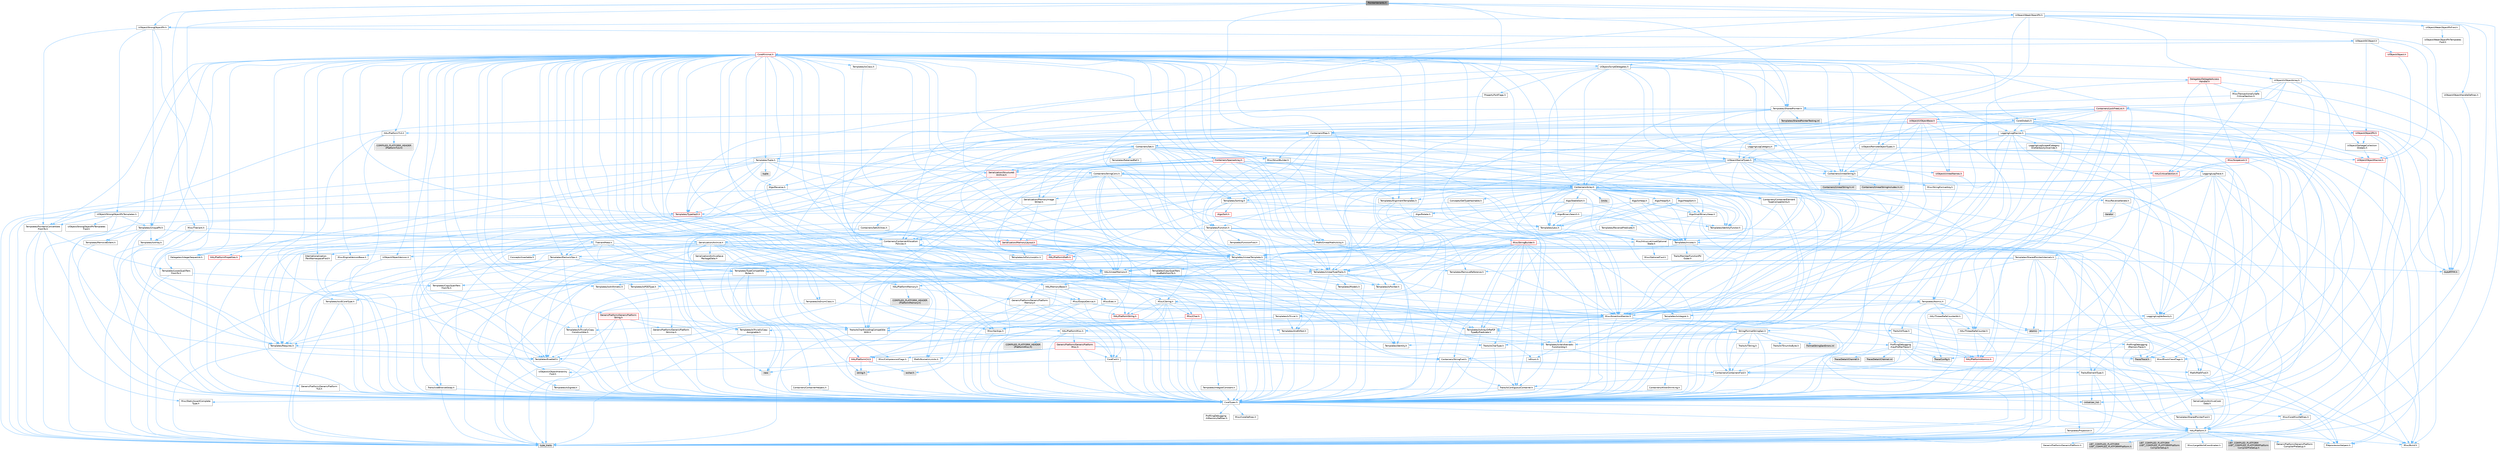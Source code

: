 digraph "PointerVariants.h"
{
 // INTERACTIVE_SVG=YES
 // LATEX_PDF_SIZE
  bgcolor="transparent";
  edge [fontname=Helvetica,fontsize=10,labelfontname=Helvetica,labelfontsize=10];
  node [fontname=Helvetica,fontsize=10,shape=box,height=0.2,width=0.4];
  Node1 [id="Node000001",label="PointerVariants.h",height=0.2,width=0.4,color="gray40", fillcolor="grey60", style="filled", fontcolor="black",tooltip=" "];
  Node1 -> Node2 [id="edge1_Node000001_Node000002",color="steelblue1",style="solid",tooltip=" "];
  Node2 [id="Node000002",label="Misc/TVariant.h",height=0.2,width=0.4,color="grey40", fillcolor="white", style="filled",URL="$d2/d16/TVariant_8h.html",tooltip=" "];
  Node2 -> Node3 [id="edge2_Node000002_Node000003",color="steelblue1",style="solid",tooltip=" "];
  Node3 [id="Node000003",label="Templates/Requires.h",height=0.2,width=0.4,color="grey40", fillcolor="white", style="filled",URL="$dc/d96/Requires_8h.html",tooltip=" "];
  Node3 -> Node4 [id="edge3_Node000003_Node000004",color="steelblue1",style="solid",tooltip=" "];
  Node4 [id="Node000004",label="Templates/EnableIf.h",height=0.2,width=0.4,color="grey40", fillcolor="white", style="filled",URL="$d7/d60/EnableIf_8h.html",tooltip=" "];
  Node4 -> Node5 [id="edge4_Node000004_Node000005",color="steelblue1",style="solid",tooltip=" "];
  Node5 [id="Node000005",label="CoreTypes.h",height=0.2,width=0.4,color="grey40", fillcolor="white", style="filled",URL="$dc/dec/CoreTypes_8h.html",tooltip=" "];
  Node5 -> Node6 [id="edge5_Node000005_Node000006",color="steelblue1",style="solid",tooltip=" "];
  Node6 [id="Node000006",label="HAL/Platform.h",height=0.2,width=0.4,color="grey40", fillcolor="white", style="filled",URL="$d9/dd0/Platform_8h.html",tooltip=" "];
  Node6 -> Node7 [id="edge6_Node000006_Node000007",color="steelblue1",style="solid",tooltip=" "];
  Node7 [id="Node000007",label="Misc/Build.h",height=0.2,width=0.4,color="grey40", fillcolor="white", style="filled",URL="$d3/dbb/Build_8h.html",tooltip=" "];
  Node6 -> Node8 [id="edge7_Node000006_Node000008",color="steelblue1",style="solid",tooltip=" "];
  Node8 [id="Node000008",label="Misc/LargeWorldCoordinates.h",height=0.2,width=0.4,color="grey40", fillcolor="white", style="filled",URL="$d2/dcb/LargeWorldCoordinates_8h.html",tooltip=" "];
  Node6 -> Node9 [id="edge8_Node000006_Node000009",color="steelblue1",style="solid",tooltip=" "];
  Node9 [id="Node000009",label="type_traits",height=0.2,width=0.4,color="grey60", fillcolor="#E0E0E0", style="filled",tooltip=" "];
  Node6 -> Node10 [id="edge9_Node000006_Node000010",color="steelblue1",style="solid",tooltip=" "];
  Node10 [id="Node000010",label="PreprocessorHelpers.h",height=0.2,width=0.4,color="grey40", fillcolor="white", style="filled",URL="$db/ddb/PreprocessorHelpers_8h.html",tooltip=" "];
  Node6 -> Node11 [id="edge10_Node000006_Node000011",color="steelblue1",style="solid",tooltip=" "];
  Node11 [id="Node000011",label="UBT_COMPILED_PLATFORM\l/UBT_COMPILED_PLATFORMPlatform\lCompilerPreSetup.h",height=0.2,width=0.4,color="grey60", fillcolor="#E0E0E0", style="filled",tooltip=" "];
  Node6 -> Node12 [id="edge11_Node000006_Node000012",color="steelblue1",style="solid",tooltip=" "];
  Node12 [id="Node000012",label="GenericPlatform/GenericPlatform\lCompilerPreSetup.h",height=0.2,width=0.4,color="grey40", fillcolor="white", style="filled",URL="$d9/dc8/GenericPlatformCompilerPreSetup_8h.html",tooltip=" "];
  Node6 -> Node13 [id="edge12_Node000006_Node000013",color="steelblue1",style="solid",tooltip=" "];
  Node13 [id="Node000013",label="GenericPlatform/GenericPlatform.h",height=0.2,width=0.4,color="grey40", fillcolor="white", style="filled",URL="$d6/d84/GenericPlatform_8h.html",tooltip=" "];
  Node6 -> Node14 [id="edge13_Node000006_Node000014",color="steelblue1",style="solid",tooltip=" "];
  Node14 [id="Node000014",label="UBT_COMPILED_PLATFORM\l/UBT_COMPILED_PLATFORMPlatform.h",height=0.2,width=0.4,color="grey60", fillcolor="#E0E0E0", style="filled",tooltip=" "];
  Node6 -> Node15 [id="edge14_Node000006_Node000015",color="steelblue1",style="solid",tooltip=" "];
  Node15 [id="Node000015",label="UBT_COMPILED_PLATFORM\l/UBT_COMPILED_PLATFORMPlatform\lCompilerSetup.h",height=0.2,width=0.4,color="grey60", fillcolor="#E0E0E0", style="filled",tooltip=" "];
  Node5 -> Node16 [id="edge15_Node000005_Node000016",color="steelblue1",style="solid",tooltip=" "];
  Node16 [id="Node000016",label="ProfilingDebugging\l/UMemoryDefines.h",height=0.2,width=0.4,color="grey40", fillcolor="white", style="filled",URL="$d2/da2/UMemoryDefines_8h.html",tooltip=" "];
  Node5 -> Node17 [id="edge16_Node000005_Node000017",color="steelblue1",style="solid",tooltip=" "];
  Node17 [id="Node000017",label="Misc/CoreMiscDefines.h",height=0.2,width=0.4,color="grey40", fillcolor="white", style="filled",URL="$da/d38/CoreMiscDefines_8h.html",tooltip=" "];
  Node17 -> Node6 [id="edge17_Node000017_Node000006",color="steelblue1",style="solid",tooltip=" "];
  Node17 -> Node10 [id="edge18_Node000017_Node000010",color="steelblue1",style="solid",tooltip=" "];
  Node5 -> Node18 [id="edge19_Node000005_Node000018",color="steelblue1",style="solid",tooltip=" "];
  Node18 [id="Node000018",label="Misc/CoreDefines.h",height=0.2,width=0.4,color="grey40", fillcolor="white", style="filled",URL="$d3/dd2/CoreDefines_8h.html",tooltip=" "];
  Node3 -> Node9 [id="edge20_Node000003_Node000009",color="steelblue1",style="solid",tooltip=" "];
  Node2 -> Node19 [id="edge21_Node000002_Node000019",color="steelblue1",style="solid",tooltip=" "];
  Node19 [id="Node000019",label="TVariantMeta.h",height=0.2,width=0.4,color="grey40", fillcolor="white", style="filled",URL="$d0/d34/TVariantMeta_8h.html",tooltip=" "];
  Node19 -> Node20 [id="edge22_Node000019_Node000020",color="steelblue1",style="solid",tooltip=" "];
  Node20 [id="Node000020",label="Templates/MemoryOps.h",height=0.2,width=0.4,color="grey40", fillcolor="white", style="filled",URL="$db/dea/MemoryOps_8h.html",tooltip=" "];
  Node20 -> Node5 [id="edge23_Node000020_Node000005",color="steelblue1",style="solid",tooltip=" "];
  Node20 -> Node21 [id="edge24_Node000020_Node000021",color="steelblue1",style="solid",tooltip=" "];
  Node21 [id="Node000021",label="HAL/UnrealMemory.h",height=0.2,width=0.4,color="grey40", fillcolor="white", style="filled",URL="$d9/d96/UnrealMemory_8h.html",tooltip=" "];
  Node21 -> Node5 [id="edge25_Node000021_Node000005",color="steelblue1",style="solid",tooltip=" "];
  Node21 -> Node22 [id="edge26_Node000021_Node000022",color="steelblue1",style="solid",tooltip=" "];
  Node22 [id="Node000022",label="GenericPlatform/GenericPlatform\lMemory.h",height=0.2,width=0.4,color="grey40", fillcolor="white", style="filled",URL="$dd/d22/GenericPlatformMemory_8h.html",tooltip=" "];
  Node22 -> Node23 [id="edge27_Node000022_Node000023",color="steelblue1",style="solid",tooltip=" "];
  Node23 [id="Node000023",label="CoreFwd.h",height=0.2,width=0.4,color="grey40", fillcolor="white", style="filled",URL="$d1/d1e/CoreFwd_8h.html",tooltip=" "];
  Node23 -> Node5 [id="edge28_Node000023_Node000005",color="steelblue1",style="solid",tooltip=" "];
  Node23 -> Node24 [id="edge29_Node000023_Node000024",color="steelblue1",style="solid",tooltip=" "];
  Node24 [id="Node000024",label="Containers/ContainersFwd.h",height=0.2,width=0.4,color="grey40", fillcolor="white", style="filled",URL="$d4/d0a/ContainersFwd_8h.html",tooltip=" "];
  Node24 -> Node6 [id="edge30_Node000024_Node000006",color="steelblue1",style="solid",tooltip=" "];
  Node24 -> Node5 [id="edge31_Node000024_Node000005",color="steelblue1",style="solid",tooltip=" "];
  Node24 -> Node25 [id="edge32_Node000024_Node000025",color="steelblue1",style="solid",tooltip=" "];
  Node25 [id="Node000025",label="Traits/IsContiguousContainer.h",height=0.2,width=0.4,color="grey40", fillcolor="white", style="filled",URL="$d5/d3c/IsContiguousContainer_8h.html",tooltip=" "];
  Node25 -> Node5 [id="edge33_Node000025_Node000005",color="steelblue1",style="solid",tooltip=" "];
  Node25 -> Node26 [id="edge34_Node000025_Node000026",color="steelblue1",style="solid",tooltip=" "];
  Node26 [id="Node000026",label="Misc/StaticAssertComplete\lType.h",height=0.2,width=0.4,color="grey40", fillcolor="white", style="filled",URL="$d5/d4e/StaticAssertCompleteType_8h.html",tooltip=" "];
  Node25 -> Node27 [id="edge35_Node000025_Node000027",color="steelblue1",style="solid",tooltip=" "];
  Node27 [id="Node000027",label="initializer_list",height=0.2,width=0.4,color="grey60", fillcolor="#E0E0E0", style="filled",tooltip=" "];
  Node23 -> Node28 [id="edge36_Node000023_Node000028",color="steelblue1",style="solid",tooltip=" "];
  Node28 [id="Node000028",label="Math/MathFwd.h",height=0.2,width=0.4,color="grey40", fillcolor="white", style="filled",URL="$d2/d10/MathFwd_8h.html",tooltip=" "];
  Node28 -> Node6 [id="edge37_Node000028_Node000006",color="steelblue1",style="solid",tooltip=" "];
  Node23 -> Node29 [id="edge38_Node000023_Node000029",color="steelblue1",style="solid",tooltip=" "];
  Node29 [id="Node000029",label="UObject/UObjectHierarchy\lFwd.h",height=0.2,width=0.4,color="grey40", fillcolor="white", style="filled",URL="$d3/d13/UObjectHierarchyFwd_8h.html",tooltip=" "];
  Node22 -> Node5 [id="edge39_Node000022_Node000005",color="steelblue1",style="solid",tooltip=" "];
  Node22 -> Node30 [id="edge40_Node000022_Node000030",color="steelblue1",style="solid",tooltip=" "];
  Node30 [id="Node000030",label="HAL/PlatformString.h",height=0.2,width=0.4,color="red", fillcolor="#FFF0F0", style="filled",URL="$db/db5/PlatformString_8h.html",tooltip=" "];
  Node30 -> Node5 [id="edge41_Node000030_Node000005",color="steelblue1",style="solid",tooltip=" "];
  Node22 -> Node32 [id="edge42_Node000022_Node000032",color="steelblue1",style="solid",tooltip=" "];
  Node32 [id="Node000032",label="string.h",height=0.2,width=0.4,color="grey60", fillcolor="#E0E0E0", style="filled",tooltip=" "];
  Node22 -> Node33 [id="edge43_Node000022_Node000033",color="steelblue1",style="solid",tooltip=" "];
  Node33 [id="Node000033",label="wchar.h",height=0.2,width=0.4,color="grey60", fillcolor="#E0E0E0", style="filled",tooltip=" "];
  Node21 -> Node34 [id="edge44_Node000021_Node000034",color="steelblue1",style="solid",tooltip=" "];
  Node34 [id="Node000034",label="HAL/MemoryBase.h",height=0.2,width=0.4,color="grey40", fillcolor="white", style="filled",URL="$d6/d9f/MemoryBase_8h.html",tooltip=" "];
  Node34 -> Node5 [id="edge45_Node000034_Node000005",color="steelblue1",style="solid",tooltip=" "];
  Node34 -> Node35 [id="edge46_Node000034_Node000035",color="steelblue1",style="solid",tooltip=" "];
  Node35 [id="Node000035",label="HAL/PlatformAtomics.h",height=0.2,width=0.4,color="red", fillcolor="#FFF0F0", style="filled",URL="$d3/d36/PlatformAtomics_8h.html",tooltip=" "];
  Node35 -> Node5 [id="edge47_Node000035_Node000005",color="steelblue1",style="solid",tooltip=" "];
  Node34 -> Node38 [id="edge48_Node000034_Node000038",color="steelblue1",style="solid",tooltip=" "];
  Node38 [id="Node000038",label="HAL/PlatformCrt.h",height=0.2,width=0.4,color="red", fillcolor="#FFF0F0", style="filled",URL="$d8/d75/PlatformCrt_8h.html",tooltip=" "];
  Node38 -> Node39 [id="edge49_Node000038_Node000039",color="steelblue1",style="solid",tooltip=" "];
  Node39 [id="Node000039",label="new",height=0.2,width=0.4,color="grey60", fillcolor="#E0E0E0", style="filled",tooltip=" "];
  Node38 -> Node33 [id="edge50_Node000038_Node000033",color="steelblue1",style="solid",tooltip=" "];
  Node38 -> Node32 [id="edge51_Node000038_Node000032",color="steelblue1",style="solid",tooltip=" "];
  Node34 -> Node46 [id="edge52_Node000034_Node000046",color="steelblue1",style="solid",tooltip=" "];
  Node46 [id="Node000046",label="Misc/Exec.h",height=0.2,width=0.4,color="grey40", fillcolor="white", style="filled",URL="$de/ddb/Exec_8h.html",tooltip=" "];
  Node46 -> Node5 [id="edge53_Node000046_Node000005",color="steelblue1",style="solid",tooltip=" "];
  Node46 -> Node47 [id="edge54_Node000046_Node000047",color="steelblue1",style="solid",tooltip=" "];
  Node47 [id="Node000047",label="Misc/AssertionMacros.h",height=0.2,width=0.4,color="grey40", fillcolor="white", style="filled",URL="$d0/dfa/AssertionMacros_8h.html",tooltip=" "];
  Node47 -> Node5 [id="edge55_Node000047_Node000005",color="steelblue1",style="solid",tooltip=" "];
  Node47 -> Node6 [id="edge56_Node000047_Node000006",color="steelblue1",style="solid",tooltip=" "];
  Node47 -> Node48 [id="edge57_Node000047_Node000048",color="steelblue1",style="solid",tooltip=" "];
  Node48 [id="Node000048",label="HAL/PlatformMisc.h",height=0.2,width=0.4,color="grey40", fillcolor="white", style="filled",URL="$d0/df5/PlatformMisc_8h.html",tooltip=" "];
  Node48 -> Node5 [id="edge58_Node000048_Node000005",color="steelblue1",style="solid",tooltip=" "];
  Node48 -> Node49 [id="edge59_Node000048_Node000049",color="steelblue1",style="solid",tooltip=" "];
  Node49 [id="Node000049",label="GenericPlatform/GenericPlatform\lMisc.h",height=0.2,width=0.4,color="red", fillcolor="#FFF0F0", style="filled",URL="$db/d9a/GenericPlatformMisc_8h.html",tooltip=" "];
  Node49 -> Node50 [id="edge60_Node000049_Node000050",color="steelblue1",style="solid",tooltip=" "];
  Node50 [id="Node000050",label="Containers/StringFwd.h",height=0.2,width=0.4,color="grey40", fillcolor="white", style="filled",URL="$df/d37/StringFwd_8h.html",tooltip=" "];
  Node50 -> Node5 [id="edge61_Node000050_Node000005",color="steelblue1",style="solid",tooltip=" "];
  Node50 -> Node51 [id="edge62_Node000050_Node000051",color="steelblue1",style="solid",tooltip=" "];
  Node51 [id="Node000051",label="Traits/ElementType.h",height=0.2,width=0.4,color="grey40", fillcolor="white", style="filled",URL="$d5/d4f/ElementType_8h.html",tooltip=" "];
  Node51 -> Node6 [id="edge63_Node000051_Node000006",color="steelblue1",style="solid",tooltip=" "];
  Node51 -> Node27 [id="edge64_Node000051_Node000027",color="steelblue1",style="solid",tooltip=" "];
  Node51 -> Node9 [id="edge65_Node000051_Node000009",color="steelblue1",style="solid",tooltip=" "];
  Node50 -> Node25 [id="edge66_Node000050_Node000025",color="steelblue1",style="solid",tooltip=" "];
  Node49 -> Node23 [id="edge67_Node000049_Node000023",color="steelblue1",style="solid",tooltip=" "];
  Node49 -> Node5 [id="edge68_Node000049_Node000005",color="steelblue1",style="solid",tooltip=" "];
  Node49 -> Node38 [id="edge69_Node000049_Node000038",color="steelblue1",style="solid",tooltip=" "];
  Node49 -> Node53 [id="edge70_Node000049_Node000053",color="steelblue1",style="solid",tooltip=" "];
  Node53 [id="Node000053",label="Math/NumericLimits.h",height=0.2,width=0.4,color="grey40", fillcolor="white", style="filled",URL="$df/d1b/NumericLimits_8h.html",tooltip=" "];
  Node53 -> Node5 [id="edge71_Node000053_Node000005",color="steelblue1",style="solid",tooltip=" "];
  Node49 -> Node54 [id="edge72_Node000049_Node000054",color="steelblue1",style="solid",tooltip=" "];
  Node54 [id="Node000054",label="Misc/CompressionFlags.h",height=0.2,width=0.4,color="grey40", fillcolor="white", style="filled",URL="$d9/d76/CompressionFlags_8h.html",tooltip=" "];
  Node49 -> Node55 [id="edge73_Node000049_Node000055",color="steelblue1",style="solid",tooltip=" "];
  Node55 [id="Node000055",label="Misc/EnumClassFlags.h",height=0.2,width=0.4,color="grey40", fillcolor="white", style="filled",URL="$d8/de7/EnumClassFlags_8h.html",tooltip=" "];
  Node48 -> Node58 [id="edge74_Node000048_Node000058",color="steelblue1",style="solid",tooltip=" "];
  Node58 [id="Node000058",label="COMPILED_PLATFORM_HEADER\l(PlatformMisc.h)",height=0.2,width=0.4,color="grey60", fillcolor="#E0E0E0", style="filled",tooltip=" "];
  Node48 -> Node59 [id="edge75_Node000048_Node000059",color="steelblue1",style="solid",tooltip=" "];
  Node59 [id="Node000059",label="ProfilingDebugging\l/CpuProfilerTrace.h",height=0.2,width=0.4,color="grey40", fillcolor="white", style="filled",URL="$da/dcb/CpuProfilerTrace_8h.html",tooltip=" "];
  Node59 -> Node5 [id="edge76_Node000059_Node000005",color="steelblue1",style="solid",tooltip=" "];
  Node59 -> Node24 [id="edge77_Node000059_Node000024",color="steelblue1",style="solid",tooltip=" "];
  Node59 -> Node35 [id="edge78_Node000059_Node000035",color="steelblue1",style="solid",tooltip=" "];
  Node59 -> Node10 [id="edge79_Node000059_Node000010",color="steelblue1",style="solid",tooltip=" "];
  Node59 -> Node7 [id="edge80_Node000059_Node000007",color="steelblue1",style="solid",tooltip=" "];
  Node59 -> Node60 [id="edge81_Node000059_Node000060",color="steelblue1",style="solid",tooltip=" "];
  Node60 [id="Node000060",label="Trace/Config.h",height=0.2,width=0.4,color="grey60", fillcolor="#E0E0E0", style="filled",tooltip=" "];
  Node59 -> Node61 [id="edge82_Node000059_Node000061",color="steelblue1",style="solid",tooltip=" "];
  Node61 [id="Node000061",label="Trace/Detail/Channel.h",height=0.2,width=0.4,color="grey60", fillcolor="#E0E0E0", style="filled",tooltip=" "];
  Node59 -> Node62 [id="edge83_Node000059_Node000062",color="steelblue1",style="solid",tooltip=" "];
  Node62 [id="Node000062",label="Trace/Detail/Channel.inl",height=0.2,width=0.4,color="grey60", fillcolor="#E0E0E0", style="filled",tooltip=" "];
  Node59 -> Node63 [id="edge84_Node000059_Node000063",color="steelblue1",style="solid",tooltip=" "];
  Node63 [id="Node000063",label="Trace/Trace.h",height=0.2,width=0.4,color="grey60", fillcolor="#E0E0E0", style="filled",tooltip=" "];
  Node47 -> Node10 [id="edge85_Node000047_Node000010",color="steelblue1",style="solid",tooltip=" "];
  Node47 -> Node4 [id="edge86_Node000047_Node000004",color="steelblue1",style="solid",tooltip=" "];
  Node47 -> Node64 [id="edge87_Node000047_Node000064",color="steelblue1",style="solid",tooltip=" "];
  Node64 [id="Node000064",label="Templates/IsArrayOrRefOf\lTypeByPredicate.h",height=0.2,width=0.4,color="grey40", fillcolor="white", style="filled",URL="$d6/da1/IsArrayOrRefOfTypeByPredicate_8h.html",tooltip=" "];
  Node64 -> Node5 [id="edge88_Node000064_Node000005",color="steelblue1",style="solid",tooltip=" "];
  Node47 -> Node65 [id="edge89_Node000047_Node000065",color="steelblue1",style="solid",tooltip=" "];
  Node65 [id="Node000065",label="Templates/IsValidVariadic\lFunctionArg.h",height=0.2,width=0.4,color="grey40", fillcolor="white", style="filled",URL="$d0/dc8/IsValidVariadicFunctionArg_8h.html",tooltip=" "];
  Node65 -> Node5 [id="edge90_Node000065_Node000005",color="steelblue1",style="solid",tooltip=" "];
  Node65 -> Node66 [id="edge91_Node000065_Node000066",color="steelblue1",style="solid",tooltip=" "];
  Node66 [id="Node000066",label="IsEnum.h",height=0.2,width=0.4,color="grey40", fillcolor="white", style="filled",URL="$d4/de5/IsEnum_8h.html",tooltip=" "];
  Node65 -> Node9 [id="edge92_Node000065_Node000009",color="steelblue1",style="solid",tooltip=" "];
  Node47 -> Node67 [id="edge93_Node000047_Node000067",color="steelblue1",style="solid",tooltip=" "];
  Node67 [id="Node000067",label="Traits/IsCharEncodingCompatible\lWith.h",height=0.2,width=0.4,color="grey40", fillcolor="white", style="filled",URL="$df/dd1/IsCharEncodingCompatibleWith_8h.html",tooltip=" "];
  Node67 -> Node9 [id="edge94_Node000067_Node000009",color="steelblue1",style="solid",tooltip=" "];
  Node67 -> Node68 [id="edge95_Node000067_Node000068",color="steelblue1",style="solid",tooltip=" "];
  Node68 [id="Node000068",label="Traits/IsCharType.h",height=0.2,width=0.4,color="grey40", fillcolor="white", style="filled",URL="$db/d51/IsCharType_8h.html",tooltip=" "];
  Node68 -> Node5 [id="edge96_Node000068_Node000005",color="steelblue1",style="solid",tooltip=" "];
  Node47 -> Node69 [id="edge97_Node000047_Node000069",color="steelblue1",style="solid",tooltip=" "];
  Node69 [id="Node000069",label="Misc/VarArgs.h",height=0.2,width=0.4,color="grey40", fillcolor="white", style="filled",URL="$d5/d6f/VarArgs_8h.html",tooltip=" "];
  Node69 -> Node5 [id="edge98_Node000069_Node000005",color="steelblue1",style="solid",tooltip=" "];
  Node47 -> Node70 [id="edge99_Node000047_Node000070",color="steelblue1",style="solid",tooltip=" "];
  Node70 [id="Node000070",label="String/FormatStringSan.h",height=0.2,width=0.4,color="grey40", fillcolor="white", style="filled",URL="$d3/d8b/FormatStringSan_8h.html",tooltip=" "];
  Node70 -> Node9 [id="edge100_Node000070_Node000009",color="steelblue1",style="solid",tooltip=" "];
  Node70 -> Node5 [id="edge101_Node000070_Node000005",color="steelblue1",style="solid",tooltip=" "];
  Node70 -> Node3 [id="edge102_Node000070_Node000003",color="steelblue1",style="solid",tooltip=" "];
  Node70 -> Node71 [id="edge103_Node000070_Node000071",color="steelblue1",style="solid",tooltip=" "];
  Node71 [id="Node000071",label="Templates/Identity.h",height=0.2,width=0.4,color="grey40", fillcolor="white", style="filled",URL="$d0/dd5/Identity_8h.html",tooltip=" "];
  Node70 -> Node65 [id="edge104_Node000070_Node000065",color="steelblue1",style="solid",tooltip=" "];
  Node70 -> Node68 [id="edge105_Node000070_Node000068",color="steelblue1",style="solid",tooltip=" "];
  Node70 -> Node72 [id="edge106_Node000070_Node000072",color="steelblue1",style="solid",tooltip=" "];
  Node72 [id="Node000072",label="Traits/IsTEnumAsByte.h",height=0.2,width=0.4,color="grey40", fillcolor="white", style="filled",URL="$d1/de6/IsTEnumAsByte_8h.html",tooltip=" "];
  Node70 -> Node73 [id="edge107_Node000070_Node000073",color="steelblue1",style="solid",tooltip=" "];
  Node73 [id="Node000073",label="Traits/IsTString.h",height=0.2,width=0.4,color="grey40", fillcolor="white", style="filled",URL="$d0/df8/IsTString_8h.html",tooltip=" "];
  Node73 -> Node24 [id="edge108_Node000073_Node000024",color="steelblue1",style="solid",tooltip=" "];
  Node70 -> Node24 [id="edge109_Node000070_Node000024",color="steelblue1",style="solid",tooltip=" "];
  Node70 -> Node74 [id="edge110_Node000070_Node000074",color="steelblue1",style="solid",tooltip=" "];
  Node74 [id="Node000074",label="FormatStringSanErrors.inl",height=0.2,width=0.4,color="grey60", fillcolor="#E0E0E0", style="filled",tooltip=" "];
  Node47 -> Node75 [id="edge111_Node000047_Node000075",color="steelblue1",style="solid",tooltip=" "];
  Node75 [id="Node000075",label="atomic",height=0.2,width=0.4,color="grey60", fillcolor="#E0E0E0", style="filled",tooltip=" "];
  Node34 -> Node76 [id="edge112_Node000034_Node000076",color="steelblue1",style="solid",tooltip=" "];
  Node76 [id="Node000076",label="Misc/OutputDevice.h",height=0.2,width=0.4,color="grey40", fillcolor="white", style="filled",URL="$d7/d32/OutputDevice_8h.html",tooltip=" "];
  Node76 -> Node23 [id="edge113_Node000076_Node000023",color="steelblue1",style="solid",tooltip=" "];
  Node76 -> Node5 [id="edge114_Node000076_Node000005",color="steelblue1",style="solid",tooltip=" "];
  Node76 -> Node77 [id="edge115_Node000076_Node000077",color="steelblue1",style="solid",tooltip=" "];
  Node77 [id="Node000077",label="Logging/LogVerbosity.h",height=0.2,width=0.4,color="grey40", fillcolor="white", style="filled",URL="$d2/d8f/LogVerbosity_8h.html",tooltip=" "];
  Node77 -> Node5 [id="edge116_Node000077_Node000005",color="steelblue1",style="solid",tooltip=" "];
  Node76 -> Node69 [id="edge117_Node000076_Node000069",color="steelblue1",style="solid",tooltip=" "];
  Node76 -> Node64 [id="edge118_Node000076_Node000064",color="steelblue1",style="solid",tooltip=" "];
  Node76 -> Node65 [id="edge119_Node000076_Node000065",color="steelblue1",style="solid",tooltip=" "];
  Node76 -> Node67 [id="edge120_Node000076_Node000067",color="steelblue1",style="solid",tooltip=" "];
  Node34 -> Node78 [id="edge121_Node000034_Node000078",color="steelblue1",style="solid",tooltip=" "];
  Node78 [id="Node000078",label="Templates/Atomic.h",height=0.2,width=0.4,color="grey40", fillcolor="white", style="filled",URL="$d3/d91/Atomic_8h.html",tooltip=" "];
  Node78 -> Node79 [id="edge122_Node000078_Node000079",color="steelblue1",style="solid",tooltip=" "];
  Node79 [id="Node000079",label="HAL/ThreadSafeCounter.h",height=0.2,width=0.4,color="grey40", fillcolor="white", style="filled",URL="$dc/dc9/ThreadSafeCounter_8h.html",tooltip=" "];
  Node79 -> Node5 [id="edge123_Node000079_Node000005",color="steelblue1",style="solid",tooltip=" "];
  Node79 -> Node35 [id="edge124_Node000079_Node000035",color="steelblue1",style="solid",tooltip=" "];
  Node78 -> Node80 [id="edge125_Node000078_Node000080",color="steelblue1",style="solid",tooltip=" "];
  Node80 [id="Node000080",label="HAL/ThreadSafeCounter64.h",height=0.2,width=0.4,color="grey40", fillcolor="white", style="filled",URL="$d0/d12/ThreadSafeCounter64_8h.html",tooltip=" "];
  Node80 -> Node5 [id="edge126_Node000080_Node000005",color="steelblue1",style="solid",tooltip=" "];
  Node80 -> Node79 [id="edge127_Node000080_Node000079",color="steelblue1",style="solid",tooltip=" "];
  Node78 -> Node81 [id="edge128_Node000078_Node000081",color="steelblue1",style="solid",tooltip=" "];
  Node81 [id="Node000081",label="Templates/IsIntegral.h",height=0.2,width=0.4,color="grey40", fillcolor="white", style="filled",URL="$da/d64/IsIntegral_8h.html",tooltip=" "];
  Node81 -> Node5 [id="edge129_Node000081_Node000005",color="steelblue1",style="solid",tooltip=" "];
  Node78 -> Node82 [id="edge130_Node000078_Node000082",color="steelblue1",style="solid",tooltip=" "];
  Node82 [id="Node000082",label="Templates/IsTrivial.h",height=0.2,width=0.4,color="grey40", fillcolor="white", style="filled",URL="$da/d4c/IsTrivial_8h.html",tooltip=" "];
  Node82 -> Node83 [id="edge131_Node000082_Node000083",color="steelblue1",style="solid",tooltip=" "];
  Node83 [id="Node000083",label="Templates/AndOrNot.h",height=0.2,width=0.4,color="grey40", fillcolor="white", style="filled",URL="$db/d0a/AndOrNot_8h.html",tooltip=" "];
  Node83 -> Node5 [id="edge132_Node000083_Node000005",color="steelblue1",style="solid",tooltip=" "];
  Node82 -> Node84 [id="edge133_Node000082_Node000084",color="steelblue1",style="solid",tooltip=" "];
  Node84 [id="Node000084",label="Templates/IsTriviallyCopy\lConstructible.h",height=0.2,width=0.4,color="grey40", fillcolor="white", style="filled",URL="$d3/d78/IsTriviallyCopyConstructible_8h.html",tooltip=" "];
  Node84 -> Node5 [id="edge134_Node000084_Node000005",color="steelblue1",style="solid",tooltip=" "];
  Node84 -> Node9 [id="edge135_Node000084_Node000009",color="steelblue1",style="solid",tooltip=" "];
  Node82 -> Node85 [id="edge136_Node000082_Node000085",color="steelblue1",style="solid",tooltip=" "];
  Node85 [id="Node000085",label="Templates/IsTriviallyCopy\lAssignable.h",height=0.2,width=0.4,color="grey40", fillcolor="white", style="filled",URL="$d2/df2/IsTriviallyCopyAssignable_8h.html",tooltip=" "];
  Node85 -> Node5 [id="edge137_Node000085_Node000005",color="steelblue1",style="solid",tooltip=" "];
  Node85 -> Node9 [id="edge138_Node000085_Node000009",color="steelblue1",style="solid",tooltip=" "];
  Node82 -> Node9 [id="edge139_Node000082_Node000009",color="steelblue1",style="solid",tooltip=" "];
  Node78 -> Node86 [id="edge140_Node000078_Node000086",color="steelblue1",style="solid",tooltip=" "];
  Node86 [id="Node000086",label="Traits/IntType.h",height=0.2,width=0.4,color="grey40", fillcolor="white", style="filled",URL="$d7/deb/IntType_8h.html",tooltip=" "];
  Node86 -> Node6 [id="edge141_Node000086_Node000006",color="steelblue1",style="solid",tooltip=" "];
  Node78 -> Node75 [id="edge142_Node000078_Node000075",color="steelblue1",style="solid",tooltip=" "];
  Node21 -> Node87 [id="edge143_Node000021_Node000087",color="steelblue1",style="solid",tooltip=" "];
  Node87 [id="Node000087",label="HAL/PlatformMemory.h",height=0.2,width=0.4,color="grey40", fillcolor="white", style="filled",URL="$de/d68/PlatformMemory_8h.html",tooltip=" "];
  Node87 -> Node5 [id="edge144_Node000087_Node000005",color="steelblue1",style="solid",tooltip=" "];
  Node87 -> Node22 [id="edge145_Node000087_Node000022",color="steelblue1",style="solid",tooltip=" "];
  Node87 -> Node88 [id="edge146_Node000087_Node000088",color="steelblue1",style="solid",tooltip=" "];
  Node88 [id="Node000088",label="COMPILED_PLATFORM_HEADER\l(PlatformMemory.h)",height=0.2,width=0.4,color="grey60", fillcolor="#E0E0E0", style="filled",tooltip=" "];
  Node21 -> Node89 [id="edge147_Node000021_Node000089",color="steelblue1",style="solid",tooltip=" "];
  Node89 [id="Node000089",label="ProfilingDebugging\l/MemoryTrace.h",height=0.2,width=0.4,color="grey40", fillcolor="white", style="filled",URL="$da/dd7/MemoryTrace_8h.html",tooltip=" "];
  Node89 -> Node6 [id="edge148_Node000089_Node000006",color="steelblue1",style="solid",tooltip=" "];
  Node89 -> Node55 [id="edge149_Node000089_Node000055",color="steelblue1",style="solid",tooltip=" "];
  Node89 -> Node60 [id="edge150_Node000089_Node000060",color="steelblue1",style="solid",tooltip=" "];
  Node89 -> Node63 [id="edge151_Node000089_Node000063",color="steelblue1",style="solid",tooltip=" "];
  Node21 -> Node90 [id="edge152_Node000021_Node000090",color="steelblue1",style="solid",tooltip=" "];
  Node90 [id="Node000090",label="Templates/IsPointer.h",height=0.2,width=0.4,color="grey40", fillcolor="white", style="filled",URL="$d7/d05/IsPointer_8h.html",tooltip=" "];
  Node90 -> Node5 [id="edge153_Node000090_Node000005",color="steelblue1",style="solid",tooltip=" "];
  Node20 -> Node85 [id="edge154_Node000020_Node000085",color="steelblue1",style="solid",tooltip=" "];
  Node20 -> Node84 [id="edge155_Node000020_Node000084",color="steelblue1",style="solid",tooltip=" "];
  Node20 -> Node3 [id="edge156_Node000020_Node000003",color="steelblue1",style="solid",tooltip=" "];
  Node20 -> Node91 [id="edge157_Node000020_Node000091",color="steelblue1",style="solid",tooltip=" "];
  Node91 [id="Node000091",label="Templates/UnrealTypeTraits.h",height=0.2,width=0.4,color="grey40", fillcolor="white", style="filled",URL="$d2/d2d/UnrealTypeTraits_8h.html",tooltip=" "];
  Node91 -> Node5 [id="edge158_Node000091_Node000005",color="steelblue1",style="solid",tooltip=" "];
  Node91 -> Node90 [id="edge159_Node000091_Node000090",color="steelblue1",style="solid",tooltip=" "];
  Node91 -> Node47 [id="edge160_Node000091_Node000047",color="steelblue1",style="solid",tooltip=" "];
  Node91 -> Node83 [id="edge161_Node000091_Node000083",color="steelblue1",style="solid",tooltip=" "];
  Node91 -> Node4 [id="edge162_Node000091_Node000004",color="steelblue1",style="solid",tooltip=" "];
  Node91 -> Node92 [id="edge163_Node000091_Node000092",color="steelblue1",style="solid",tooltip=" "];
  Node92 [id="Node000092",label="Templates/IsArithmetic.h",height=0.2,width=0.4,color="grey40", fillcolor="white", style="filled",URL="$d2/d5d/IsArithmetic_8h.html",tooltip=" "];
  Node92 -> Node5 [id="edge164_Node000092_Node000005",color="steelblue1",style="solid",tooltip=" "];
  Node91 -> Node66 [id="edge165_Node000091_Node000066",color="steelblue1",style="solid",tooltip=" "];
  Node91 -> Node93 [id="edge166_Node000091_Node000093",color="steelblue1",style="solid",tooltip=" "];
  Node93 [id="Node000093",label="Templates/Models.h",height=0.2,width=0.4,color="grey40", fillcolor="white", style="filled",URL="$d3/d0c/Models_8h.html",tooltip=" "];
  Node93 -> Node71 [id="edge167_Node000093_Node000071",color="steelblue1",style="solid",tooltip=" "];
  Node91 -> Node94 [id="edge168_Node000091_Node000094",color="steelblue1",style="solid",tooltip=" "];
  Node94 [id="Node000094",label="Templates/IsPODType.h",height=0.2,width=0.4,color="grey40", fillcolor="white", style="filled",URL="$d7/db1/IsPODType_8h.html",tooltip=" "];
  Node94 -> Node5 [id="edge169_Node000094_Node000005",color="steelblue1",style="solid",tooltip=" "];
  Node91 -> Node95 [id="edge170_Node000091_Node000095",color="steelblue1",style="solid",tooltip=" "];
  Node95 [id="Node000095",label="Templates/IsUECoreType.h",height=0.2,width=0.4,color="grey40", fillcolor="white", style="filled",URL="$d1/db8/IsUECoreType_8h.html",tooltip=" "];
  Node95 -> Node5 [id="edge171_Node000095_Node000005",color="steelblue1",style="solid",tooltip=" "];
  Node95 -> Node9 [id="edge172_Node000095_Node000009",color="steelblue1",style="solid",tooltip=" "];
  Node91 -> Node84 [id="edge173_Node000091_Node000084",color="steelblue1",style="solid",tooltip=" "];
  Node20 -> Node96 [id="edge174_Node000020_Node000096",color="steelblue1",style="solid",tooltip=" "];
  Node96 [id="Node000096",label="Traits/UseBitwiseSwap.h",height=0.2,width=0.4,color="grey40", fillcolor="white", style="filled",URL="$db/df3/UseBitwiseSwap_8h.html",tooltip=" "];
  Node96 -> Node5 [id="edge175_Node000096_Node000005",color="steelblue1",style="solid",tooltip=" "];
  Node96 -> Node9 [id="edge176_Node000096_Node000009",color="steelblue1",style="solid",tooltip=" "];
  Node20 -> Node39 [id="edge177_Node000020_Node000039",color="steelblue1",style="solid",tooltip=" "];
  Node20 -> Node9 [id="edge178_Node000020_Node000009",color="steelblue1",style="solid",tooltip=" "];
  Node19 -> Node97 [id="edge179_Node000019_Node000097",color="steelblue1",style="solid",tooltip=" "];
  Node97 [id="Node000097",label="Templates/TypeCompatible\lBytes.h",height=0.2,width=0.4,color="grey40", fillcolor="white", style="filled",URL="$df/d0a/TypeCompatibleBytes_8h.html",tooltip=" "];
  Node97 -> Node5 [id="edge180_Node000097_Node000005",color="steelblue1",style="solid",tooltip=" "];
  Node97 -> Node32 [id="edge181_Node000097_Node000032",color="steelblue1",style="solid",tooltip=" "];
  Node97 -> Node39 [id="edge182_Node000097_Node000039",color="steelblue1",style="solid",tooltip=" "];
  Node97 -> Node9 [id="edge183_Node000097_Node000009",color="steelblue1",style="solid",tooltip=" "];
  Node19 -> Node98 [id="edge184_Node000019_Node000098",color="steelblue1",style="solid",tooltip=" "];
  Node98 [id="Node000098",label="Templates/UnrealTemplate.h",height=0.2,width=0.4,color="grey40", fillcolor="white", style="filled",URL="$d4/d24/UnrealTemplate_8h.html",tooltip=" "];
  Node98 -> Node5 [id="edge185_Node000098_Node000005",color="steelblue1",style="solid",tooltip=" "];
  Node98 -> Node90 [id="edge186_Node000098_Node000090",color="steelblue1",style="solid",tooltip=" "];
  Node98 -> Node21 [id="edge187_Node000098_Node000021",color="steelblue1",style="solid",tooltip=" "];
  Node98 -> Node99 [id="edge188_Node000098_Node000099",color="steelblue1",style="solid",tooltip=" "];
  Node99 [id="Node000099",label="Templates/CopyQualifiers\lAndRefsFromTo.h",height=0.2,width=0.4,color="grey40", fillcolor="white", style="filled",URL="$d3/db3/CopyQualifiersAndRefsFromTo_8h.html",tooltip=" "];
  Node99 -> Node100 [id="edge189_Node000099_Node000100",color="steelblue1",style="solid",tooltip=" "];
  Node100 [id="Node000100",label="Templates/CopyQualifiers\lFromTo.h",height=0.2,width=0.4,color="grey40", fillcolor="white", style="filled",URL="$d5/db4/CopyQualifiersFromTo_8h.html",tooltip=" "];
  Node98 -> Node91 [id="edge190_Node000098_Node000091",color="steelblue1",style="solid",tooltip=" "];
  Node98 -> Node101 [id="edge191_Node000098_Node000101",color="steelblue1",style="solid",tooltip=" "];
  Node101 [id="Node000101",label="Templates/RemoveReference.h",height=0.2,width=0.4,color="grey40", fillcolor="white", style="filled",URL="$da/dbe/RemoveReference_8h.html",tooltip=" "];
  Node101 -> Node5 [id="edge192_Node000101_Node000005",color="steelblue1",style="solid",tooltip=" "];
  Node98 -> Node3 [id="edge193_Node000098_Node000003",color="steelblue1",style="solid",tooltip=" "];
  Node98 -> Node97 [id="edge194_Node000098_Node000097",color="steelblue1",style="solid",tooltip=" "];
  Node98 -> Node71 [id="edge195_Node000098_Node000071",color="steelblue1",style="solid",tooltip=" "];
  Node98 -> Node25 [id="edge196_Node000098_Node000025",color="steelblue1",style="solid",tooltip=" "];
  Node98 -> Node96 [id="edge197_Node000098_Node000096",color="steelblue1",style="solid",tooltip=" "];
  Node98 -> Node9 [id="edge198_Node000098_Node000009",color="steelblue1",style="solid",tooltip=" "];
  Node19 -> Node91 [id="edge199_Node000019_Node000091",color="steelblue1",style="solid",tooltip=" "];
  Node19 -> Node102 [id="edge200_Node000019_Node000102",color="steelblue1",style="solid",tooltip=" "];
  Node102 [id="Node000102",label="Delegates/IntegerSequence.h",height=0.2,width=0.4,color="grey40", fillcolor="white", style="filled",URL="$d2/dcc/IntegerSequence_8h.html",tooltip=" "];
  Node102 -> Node5 [id="edge201_Node000102_Node000005",color="steelblue1",style="solid",tooltip=" "];
  Node19 -> Node103 [id="edge202_Node000019_Node000103",color="steelblue1",style="solid",tooltip=" "];
  Node103 [id="Node000103",label="Concepts/Insertable.h",height=0.2,width=0.4,color="grey40", fillcolor="white", style="filled",URL="$d8/d3b/Insertable_8h.html",tooltip=" "];
  Node19 -> Node47 [id="edge203_Node000019_Node000047",color="steelblue1",style="solid",tooltip=" "];
  Node2 -> Node9 [id="edge204_Node000002_Node000009",color="steelblue1",style="solid",tooltip=" "];
  Node1 -> Node3 [id="edge205_Node000001_Node000003",color="steelblue1",style="solid",tooltip=" "];
  Node1 -> Node104 [id="edge206_Node000001_Node000104",color="steelblue1",style="solid",tooltip=" "];
  Node104 [id="Node000104",label="Templates/SharedPointer.h",height=0.2,width=0.4,color="grey40", fillcolor="white", style="filled",URL="$d2/d17/SharedPointer_8h.html",tooltip=" "];
  Node104 -> Node5 [id="edge207_Node000104_Node000005",color="steelblue1",style="solid",tooltip=" "];
  Node104 -> Node105 [id="edge208_Node000104_Node000105",color="steelblue1",style="solid",tooltip=" "];
  Node105 [id="Node000105",label="Misc/IntrusiveUnsetOptional\lState.h",height=0.2,width=0.4,color="grey40", fillcolor="white", style="filled",URL="$d2/d0a/IntrusiveUnsetOptionalState_8h.html",tooltip=" "];
  Node105 -> Node106 [id="edge209_Node000105_Node000106",color="steelblue1",style="solid",tooltip=" "];
  Node106 [id="Node000106",label="Misc/OptionalFwd.h",height=0.2,width=0.4,color="grey40", fillcolor="white", style="filled",URL="$dc/d50/OptionalFwd_8h.html",tooltip=" "];
  Node104 -> Node107 [id="edge210_Node000104_Node000107",color="steelblue1",style="solid",tooltip=" "];
  Node107 [id="Node000107",label="Templates/PointerIsConvertible\lFromTo.h",height=0.2,width=0.4,color="grey40", fillcolor="white", style="filled",URL="$d6/d65/PointerIsConvertibleFromTo_8h.html",tooltip=" "];
  Node107 -> Node5 [id="edge211_Node000107_Node000005",color="steelblue1",style="solid",tooltip=" "];
  Node107 -> Node26 [id="edge212_Node000107_Node000026",color="steelblue1",style="solid",tooltip=" "];
  Node107 -> Node108 [id="edge213_Node000107_Node000108",color="steelblue1",style="solid",tooltip=" "];
  Node108 [id="Node000108",label="Templates/LosesQualifiers\lFromTo.h",height=0.2,width=0.4,color="grey40", fillcolor="white", style="filled",URL="$d2/db3/LosesQualifiersFromTo_8h.html",tooltip=" "];
  Node108 -> Node100 [id="edge214_Node000108_Node000100",color="steelblue1",style="solid",tooltip=" "];
  Node108 -> Node9 [id="edge215_Node000108_Node000009",color="steelblue1",style="solid",tooltip=" "];
  Node107 -> Node9 [id="edge216_Node000107_Node000009",color="steelblue1",style="solid",tooltip=" "];
  Node104 -> Node47 [id="edge217_Node000104_Node000047",color="steelblue1",style="solid",tooltip=" "];
  Node104 -> Node21 [id="edge218_Node000104_Node000021",color="steelblue1",style="solid",tooltip=" "];
  Node104 -> Node109 [id="edge219_Node000104_Node000109",color="steelblue1",style="solid",tooltip=" "];
  Node109 [id="Node000109",label="Containers/Array.h",height=0.2,width=0.4,color="grey40", fillcolor="white", style="filled",URL="$df/dd0/Array_8h.html",tooltip=" "];
  Node109 -> Node5 [id="edge220_Node000109_Node000005",color="steelblue1",style="solid",tooltip=" "];
  Node109 -> Node47 [id="edge221_Node000109_Node000047",color="steelblue1",style="solid",tooltip=" "];
  Node109 -> Node105 [id="edge222_Node000109_Node000105",color="steelblue1",style="solid",tooltip=" "];
  Node109 -> Node110 [id="edge223_Node000109_Node000110",color="steelblue1",style="solid",tooltip=" "];
  Node110 [id="Node000110",label="Misc/ReverseIterate.h",height=0.2,width=0.4,color="grey40", fillcolor="white", style="filled",URL="$db/de3/ReverseIterate_8h.html",tooltip=" "];
  Node110 -> Node6 [id="edge224_Node000110_Node000006",color="steelblue1",style="solid",tooltip=" "];
  Node110 -> Node111 [id="edge225_Node000110_Node000111",color="steelblue1",style="solid",tooltip=" "];
  Node111 [id="Node000111",label="iterator",height=0.2,width=0.4,color="grey60", fillcolor="#E0E0E0", style="filled",tooltip=" "];
  Node109 -> Node21 [id="edge226_Node000109_Node000021",color="steelblue1",style="solid",tooltip=" "];
  Node109 -> Node91 [id="edge227_Node000109_Node000091",color="steelblue1",style="solid",tooltip=" "];
  Node109 -> Node98 [id="edge228_Node000109_Node000098",color="steelblue1",style="solid",tooltip=" "];
  Node109 -> Node112 [id="edge229_Node000109_Node000112",color="steelblue1",style="solid",tooltip=" "];
  Node112 [id="Node000112",label="Containers/AllowShrinking.h",height=0.2,width=0.4,color="grey40", fillcolor="white", style="filled",URL="$d7/d1a/AllowShrinking_8h.html",tooltip=" "];
  Node112 -> Node5 [id="edge230_Node000112_Node000005",color="steelblue1",style="solid",tooltip=" "];
  Node109 -> Node113 [id="edge231_Node000109_Node000113",color="steelblue1",style="solid",tooltip=" "];
  Node113 [id="Node000113",label="Containers/ContainerAllocation\lPolicies.h",height=0.2,width=0.4,color="grey40", fillcolor="white", style="filled",URL="$d7/dff/ContainerAllocationPolicies_8h.html",tooltip=" "];
  Node113 -> Node5 [id="edge232_Node000113_Node000005",color="steelblue1",style="solid",tooltip=" "];
  Node113 -> Node114 [id="edge233_Node000113_Node000114",color="steelblue1",style="solid",tooltip=" "];
  Node114 [id="Node000114",label="Containers/ContainerHelpers.h",height=0.2,width=0.4,color="grey40", fillcolor="white", style="filled",URL="$d7/d33/ContainerHelpers_8h.html",tooltip=" "];
  Node114 -> Node5 [id="edge234_Node000114_Node000005",color="steelblue1",style="solid",tooltip=" "];
  Node113 -> Node113 [id="edge235_Node000113_Node000113",color="steelblue1",style="solid",tooltip=" "];
  Node113 -> Node115 [id="edge236_Node000113_Node000115",color="steelblue1",style="solid",tooltip=" "];
  Node115 [id="Node000115",label="HAL/PlatformMath.h",height=0.2,width=0.4,color="red", fillcolor="#FFF0F0", style="filled",URL="$dc/d53/PlatformMath_8h.html",tooltip=" "];
  Node115 -> Node5 [id="edge237_Node000115_Node000005",color="steelblue1",style="solid",tooltip=" "];
  Node113 -> Node21 [id="edge238_Node000113_Node000021",color="steelblue1",style="solid",tooltip=" "];
  Node113 -> Node53 [id="edge239_Node000113_Node000053",color="steelblue1",style="solid",tooltip=" "];
  Node113 -> Node47 [id="edge240_Node000113_Node000047",color="steelblue1",style="solid",tooltip=" "];
  Node113 -> Node123 [id="edge241_Node000113_Node000123",color="steelblue1",style="solid",tooltip=" "];
  Node123 [id="Node000123",label="Templates/IsPolymorphic.h",height=0.2,width=0.4,color="grey40", fillcolor="white", style="filled",URL="$dc/d20/IsPolymorphic_8h.html",tooltip=" "];
  Node113 -> Node20 [id="edge242_Node000113_Node000020",color="steelblue1",style="solid",tooltip=" "];
  Node113 -> Node97 [id="edge243_Node000113_Node000097",color="steelblue1",style="solid",tooltip=" "];
  Node113 -> Node9 [id="edge244_Node000113_Node000009",color="steelblue1",style="solid",tooltip=" "];
  Node109 -> Node124 [id="edge245_Node000109_Node000124",color="steelblue1",style="solid",tooltip=" "];
  Node124 [id="Node000124",label="Containers/ContainerElement\lTypeCompatibility.h",height=0.2,width=0.4,color="grey40", fillcolor="white", style="filled",URL="$df/ddf/ContainerElementTypeCompatibility_8h.html",tooltip=" "];
  Node124 -> Node5 [id="edge246_Node000124_Node000005",color="steelblue1",style="solid",tooltip=" "];
  Node124 -> Node91 [id="edge247_Node000124_Node000091",color="steelblue1",style="solid",tooltip=" "];
  Node109 -> Node125 [id="edge248_Node000109_Node000125",color="steelblue1",style="solid",tooltip=" "];
  Node125 [id="Node000125",label="Serialization/Archive.h",height=0.2,width=0.4,color="grey40", fillcolor="white", style="filled",URL="$d7/d3b/Archive_8h.html",tooltip=" "];
  Node125 -> Node23 [id="edge249_Node000125_Node000023",color="steelblue1",style="solid",tooltip=" "];
  Node125 -> Node5 [id="edge250_Node000125_Node000005",color="steelblue1",style="solid",tooltip=" "];
  Node125 -> Node126 [id="edge251_Node000125_Node000126",color="steelblue1",style="solid",tooltip=" "];
  Node126 [id="Node000126",label="HAL/PlatformProperties.h",height=0.2,width=0.4,color="red", fillcolor="#FFF0F0", style="filled",URL="$d9/db0/PlatformProperties_8h.html",tooltip=" "];
  Node126 -> Node5 [id="edge252_Node000126_Node000005",color="steelblue1",style="solid",tooltip=" "];
  Node125 -> Node129 [id="edge253_Node000125_Node000129",color="steelblue1",style="solid",tooltip=" "];
  Node129 [id="Node000129",label="Internationalization\l/TextNamespaceFwd.h",height=0.2,width=0.4,color="grey40", fillcolor="white", style="filled",URL="$d8/d97/TextNamespaceFwd_8h.html",tooltip=" "];
  Node129 -> Node5 [id="edge254_Node000129_Node000005",color="steelblue1",style="solid",tooltip=" "];
  Node125 -> Node28 [id="edge255_Node000125_Node000028",color="steelblue1",style="solid",tooltip=" "];
  Node125 -> Node47 [id="edge256_Node000125_Node000047",color="steelblue1",style="solid",tooltip=" "];
  Node125 -> Node7 [id="edge257_Node000125_Node000007",color="steelblue1",style="solid",tooltip=" "];
  Node125 -> Node54 [id="edge258_Node000125_Node000054",color="steelblue1",style="solid",tooltip=" "];
  Node125 -> Node130 [id="edge259_Node000125_Node000130",color="steelblue1",style="solid",tooltip=" "];
  Node130 [id="Node000130",label="Misc/EngineVersionBase.h",height=0.2,width=0.4,color="grey40", fillcolor="white", style="filled",URL="$d5/d2b/EngineVersionBase_8h.html",tooltip=" "];
  Node130 -> Node5 [id="edge260_Node000130_Node000005",color="steelblue1",style="solid",tooltip=" "];
  Node125 -> Node69 [id="edge261_Node000125_Node000069",color="steelblue1",style="solid",tooltip=" "];
  Node125 -> Node131 [id="edge262_Node000125_Node000131",color="steelblue1",style="solid",tooltip=" "];
  Node131 [id="Node000131",label="Serialization/ArchiveCook\lData.h",height=0.2,width=0.4,color="grey40", fillcolor="white", style="filled",URL="$dc/db6/ArchiveCookData_8h.html",tooltip=" "];
  Node131 -> Node6 [id="edge263_Node000131_Node000006",color="steelblue1",style="solid",tooltip=" "];
  Node125 -> Node132 [id="edge264_Node000125_Node000132",color="steelblue1",style="solid",tooltip=" "];
  Node132 [id="Node000132",label="Serialization/ArchiveSave\lPackageData.h",height=0.2,width=0.4,color="grey40", fillcolor="white", style="filled",URL="$d1/d37/ArchiveSavePackageData_8h.html",tooltip=" "];
  Node125 -> Node4 [id="edge265_Node000125_Node000004",color="steelblue1",style="solid",tooltip=" "];
  Node125 -> Node64 [id="edge266_Node000125_Node000064",color="steelblue1",style="solid",tooltip=" "];
  Node125 -> Node133 [id="edge267_Node000125_Node000133",color="steelblue1",style="solid",tooltip=" "];
  Node133 [id="Node000133",label="Templates/IsEnumClass.h",height=0.2,width=0.4,color="grey40", fillcolor="white", style="filled",URL="$d7/d15/IsEnumClass_8h.html",tooltip=" "];
  Node133 -> Node5 [id="edge268_Node000133_Node000005",color="steelblue1",style="solid",tooltip=" "];
  Node133 -> Node83 [id="edge269_Node000133_Node000083",color="steelblue1",style="solid",tooltip=" "];
  Node125 -> Node120 [id="edge270_Node000125_Node000120",color="steelblue1",style="solid",tooltip=" "];
  Node120 [id="Node000120",label="Templates/IsSigned.h",height=0.2,width=0.4,color="grey40", fillcolor="white", style="filled",URL="$d8/dd8/IsSigned_8h.html",tooltip=" "];
  Node120 -> Node5 [id="edge271_Node000120_Node000005",color="steelblue1",style="solid",tooltip=" "];
  Node125 -> Node65 [id="edge272_Node000125_Node000065",color="steelblue1",style="solid",tooltip=" "];
  Node125 -> Node98 [id="edge273_Node000125_Node000098",color="steelblue1",style="solid",tooltip=" "];
  Node125 -> Node67 [id="edge274_Node000125_Node000067",color="steelblue1",style="solid",tooltip=" "];
  Node125 -> Node134 [id="edge275_Node000125_Node000134",color="steelblue1",style="solid",tooltip=" "];
  Node134 [id="Node000134",label="UObject/ObjectVersion.h",height=0.2,width=0.4,color="grey40", fillcolor="white", style="filled",URL="$da/d63/ObjectVersion_8h.html",tooltip=" "];
  Node134 -> Node5 [id="edge276_Node000134_Node000005",color="steelblue1",style="solid",tooltip=" "];
  Node109 -> Node135 [id="edge277_Node000109_Node000135",color="steelblue1",style="solid",tooltip=" "];
  Node135 [id="Node000135",label="Serialization/MemoryImage\lWriter.h",height=0.2,width=0.4,color="grey40", fillcolor="white", style="filled",URL="$d0/d08/MemoryImageWriter_8h.html",tooltip=" "];
  Node135 -> Node5 [id="edge278_Node000135_Node000005",color="steelblue1",style="solid",tooltip=" "];
  Node135 -> Node136 [id="edge279_Node000135_Node000136",color="steelblue1",style="solid",tooltip=" "];
  Node136 [id="Node000136",label="Serialization/MemoryLayout.h",height=0.2,width=0.4,color="red", fillcolor="#FFF0F0", style="filled",URL="$d7/d66/MemoryLayout_8h.html",tooltip=" "];
  Node136 -> Node50 [id="edge280_Node000136_Node000050",color="steelblue1",style="solid",tooltip=" "];
  Node136 -> Node21 [id="edge281_Node000136_Node000021",color="steelblue1",style="solid",tooltip=" "];
  Node136 -> Node4 [id="edge282_Node000136_Node000004",color="steelblue1",style="solid",tooltip=" "];
  Node136 -> Node123 [id="edge283_Node000136_Node000123",color="steelblue1",style="solid",tooltip=" "];
  Node136 -> Node93 [id="edge284_Node000136_Node000093",color="steelblue1",style="solid",tooltip=" "];
  Node136 -> Node98 [id="edge285_Node000136_Node000098",color="steelblue1",style="solid",tooltip=" "];
  Node109 -> Node149 [id="edge286_Node000109_Node000149",color="steelblue1",style="solid",tooltip=" "];
  Node149 [id="Node000149",label="Algo/Heapify.h",height=0.2,width=0.4,color="grey40", fillcolor="white", style="filled",URL="$d0/d2a/Heapify_8h.html",tooltip=" "];
  Node149 -> Node150 [id="edge287_Node000149_Node000150",color="steelblue1",style="solid",tooltip=" "];
  Node150 [id="Node000150",label="Algo/Impl/BinaryHeap.h",height=0.2,width=0.4,color="grey40", fillcolor="white", style="filled",URL="$d7/da3/Algo_2Impl_2BinaryHeap_8h.html",tooltip=" "];
  Node150 -> Node151 [id="edge288_Node000150_Node000151",color="steelblue1",style="solid",tooltip=" "];
  Node151 [id="Node000151",label="Templates/Invoke.h",height=0.2,width=0.4,color="grey40", fillcolor="white", style="filled",URL="$d7/deb/Invoke_8h.html",tooltip=" "];
  Node151 -> Node5 [id="edge289_Node000151_Node000005",color="steelblue1",style="solid",tooltip=" "];
  Node151 -> Node152 [id="edge290_Node000151_Node000152",color="steelblue1",style="solid",tooltip=" "];
  Node152 [id="Node000152",label="Traits/MemberFunctionPtr\lOuter.h",height=0.2,width=0.4,color="grey40", fillcolor="white", style="filled",URL="$db/da7/MemberFunctionPtrOuter_8h.html",tooltip=" "];
  Node151 -> Node98 [id="edge291_Node000151_Node000098",color="steelblue1",style="solid",tooltip=" "];
  Node151 -> Node9 [id="edge292_Node000151_Node000009",color="steelblue1",style="solid",tooltip=" "];
  Node150 -> Node153 [id="edge293_Node000150_Node000153",color="steelblue1",style="solid",tooltip=" "];
  Node153 [id="Node000153",label="Templates/Projection.h",height=0.2,width=0.4,color="grey40", fillcolor="white", style="filled",URL="$d7/df0/Projection_8h.html",tooltip=" "];
  Node153 -> Node9 [id="edge294_Node000153_Node000009",color="steelblue1",style="solid",tooltip=" "];
  Node150 -> Node154 [id="edge295_Node000150_Node000154",color="steelblue1",style="solid",tooltip=" "];
  Node154 [id="Node000154",label="Templates/ReversePredicate.h",height=0.2,width=0.4,color="grey40", fillcolor="white", style="filled",URL="$d8/d28/ReversePredicate_8h.html",tooltip=" "];
  Node154 -> Node151 [id="edge296_Node000154_Node000151",color="steelblue1",style="solid",tooltip=" "];
  Node154 -> Node98 [id="edge297_Node000154_Node000098",color="steelblue1",style="solid",tooltip=" "];
  Node150 -> Node9 [id="edge298_Node000150_Node000009",color="steelblue1",style="solid",tooltip=" "];
  Node149 -> Node155 [id="edge299_Node000149_Node000155",color="steelblue1",style="solid",tooltip=" "];
  Node155 [id="Node000155",label="Templates/IdentityFunctor.h",height=0.2,width=0.4,color="grey40", fillcolor="white", style="filled",URL="$d7/d2e/IdentityFunctor_8h.html",tooltip=" "];
  Node155 -> Node6 [id="edge300_Node000155_Node000006",color="steelblue1",style="solid",tooltip=" "];
  Node149 -> Node151 [id="edge301_Node000149_Node000151",color="steelblue1",style="solid",tooltip=" "];
  Node149 -> Node156 [id="edge302_Node000149_Node000156",color="steelblue1",style="solid",tooltip=" "];
  Node156 [id="Node000156",label="Templates/Less.h",height=0.2,width=0.4,color="grey40", fillcolor="white", style="filled",URL="$de/dc8/Less_8h.html",tooltip=" "];
  Node156 -> Node5 [id="edge303_Node000156_Node000005",color="steelblue1",style="solid",tooltip=" "];
  Node156 -> Node98 [id="edge304_Node000156_Node000098",color="steelblue1",style="solid",tooltip=" "];
  Node149 -> Node98 [id="edge305_Node000149_Node000098",color="steelblue1",style="solid",tooltip=" "];
  Node109 -> Node157 [id="edge306_Node000109_Node000157",color="steelblue1",style="solid",tooltip=" "];
  Node157 [id="Node000157",label="Algo/HeapSort.h",height=0.2,width=0.4,color="grey40", fillcolor="white", style="filled",URL="$d3/d92/HeapSort_8h.html",tooltip=" "];
  Node157 -> Node150 [id="edge307_Node000157_Node000150",color="steelblue1",style="solid",tooltip=" "];
  Node157 -> Node155 [id="edge308_Node000157_Node000155",color="steelblue1",style="solid",tooltip=" "];
  Node157 -> Node156 [id="edge309_Node000157_Node000156",color="steelblue1",style="solid",tooltip=" "];
  Node157 -> Node98 [id="edge310_Node000157_Node000098",color="steelblue1",style="solid",tooltip=" "];
  Node109 -> Node158 [id="edge311_Node000109_Node000158",color="steelblue1",style="solid",tooltip=" "];
  Node158 [id="Node000158",label="Algo/IsHeap.h",height=0.2,width=0.4,color="grey40", fillcolor="white", style="filled",URL="$de/d32/IsHeap_8h.html",tooltip=" "];
  Node158 -> Node150 [id="edge312_Node000158_Node000150",color="steelblue1",style="solid",tooltip=" "];
  Node158 -> Node155 [id="edge313_Node000158_Node000155",color="steelblue1",style="solid",tooltip=" "];
  Node158 -> Node151 [id="edge314_Node000158_Node000151",color="steelblue1",style="solid",tooltip=" "];
  Node158 -> Node156 [id="edge315_Node000158_Node000156",color="steelblue1",style="solid",tooltip=" "];
  Node158 -> Node98 [id="edge316_Node000158_Node000098",color="steelblue1",style="solid",tooltip=" "];
  Node109 -> Node150 [id="edge317_Node000109_Node000150",color="steelblue1",style="solid",tooltip=" "];
  Node109 -> Node159 [id="edge318_Node000109_Node000159",color="steelblue1",style="solid",tooltip=" "];
  Node159 [id="Node000159",label="Algo/StableSort.h",height=0.2,width=0.4,color="grey40", fillcolor="white", style="filled",URL="$d7/d3c/StableSort_8h.html",tooltip=" "];
  Node159 -> Node160 [id="edge319_Node000159_Node000160",color="steelblue1",style="solid",tooltip=" "];
  Node160 [id="Node000160",label="Algo/BinarySearch.h",height=0.2,width=0.4,color="grey40", fillcolor="white", style="filled",URL="$db/db4/BinarySearch_8h.html",tooltip=" "];
  Node160 -> Node155 [id="edge320_Node000160_Node000155",color="steelblue1",style="solid",tooltip=" "];
  Node160 -> Node151 [id="edge321_Node000160_Node000151",color="steelblue1",style="solid",tooltip=" "];
  Node160 -> Node156 [id="edge322_Node000160_Node000156",color="steelblue1",style="solid",tooltip=" "];
  Node159 -> Node161 [id="edge323_Node000159_Node000161",color="steelblue1",style="solid",tooltip=" "];
  Node161 [id="Node000161",label="Algo/Rotate.h",height=0.2,width=0.4,color="grey40", fillcolor="white", style="filled",URL="$dd/da7/Rotate_8h.html",tooltip=" "];
  Node161 -> Node98 [id="edge324_Node000161_Node000098",color="steelblue1",style="solid",tooltip=" "];
  Node159 -> Node155 [id="edge325_Node000159_Node000155",color="steelblue1",style="solid",tooltip=" "];
  Node159 -> Node151 [id="edge326_Node000159_Node000151",color="steelblue1",style="solid",tooltip=" "];
  Node159 -> Node156 [id="edge327_Node000159_Node000156",color="steelblue1",style="solid",tooltip=" "];
  Node159 -> Node98 [id="edge328_Node000159_Node000098",color="steelblue1",style="solid",tooltip=" "];
  Node109 -> Node162 [id="edge329_Node000109_Node000162",color="steelblue1",style="solid",tooltip=" "];
  Node162 [id="Node000162",label="Concepts/GetTypeHashable.h",height=0.2,width=0.4,color="grey40", fillcolor="white", style="filled",URL="$d3/da2/GetTypeHashable_8h.html",tooltip=" "];
  Node162 -> Node5 [id="edge330_Node000162_Node000005",color="steelblue1",style="solid",tooltip=" "];
  Node162 -> Node140 [id="edge331_Node000162_Node000140",color="steelblue1",style="solid",tooltip=" "];
  Node140 [id="Node000140",label="Templates/TypeHash.h",height=0.2,width=0.4,color="red", fillcolor="#FFF0F0", style="filled",URL="$d1/d62/TypeHash_8h.html",tooltip=" "];
  Node140 -> Node5 [id="edge332_Node000140_Node000005",color="steelblue1",style="solid",tooltip=" "];
  Node140 -> Node3 [id="edge333_Node000140_Node000003",color="steelblue1",style="solid",tooltip=" "];
  Node140 -> Node9 [id="edge334_Node000140_Node000009",color="steelblue1",style="solid",tooltip=" "];
  Node109 -> Node155 [id="edge335_Node000109_Node000155",color="steelblue1",style="solid",tooltip=" "];
  Node109 -> Node151 [id="edge336_Node000109_Node000151",color="steelblue1",style="solid",tooltip=" "];
  Node109 -> Node156 [id="edge337_Node000109_Node000156",color="steelblue1",style="solid",tooltip=" "];
  Node109 -> Node108 [id="edge338_Node000109_Node000108",color="steelblue1",style="solid",tooltip=" "];
  Node109 -> Node3 [id="edge339_Node000109_Node000003",color="steelblue1",style="solid",tooltip=" "];
  Node109 -> Node163 [id="edge340_Node000109_Node000163",color="steelblue1",style="solid",tooltip=" "];
  Node163 [id="Node000163",label="Templates/Sorting.h",height=0.2,width=0.4,color="grey40", fillcolor="white", style="filled",URL="$d3/d9e/Sorting_8h.html",tooltip=" "];
  Node163 -> Node5 [id="edge341_Node000163_Node000005",color="steelblue1",style="solid",tooltip=" "];
  Node163 -> Node160 [id="edge342_Node000163_Node000160",color="steelblue1",style="solid",tooltip=" "];
  Node163 -> Node164 [id="edge343_Node000163_Node000164",color="steelblue1",style="solid",tooltip=" "];
  Node164 [id="Node000164",label="Algo/Sort.h",height=0.2,width=0.4,color="red", fillcolor="#FFF0F0", style="filled",URL="$d1/d87/Sort_8h.html",tooltip=" "];
  Node163 -> Node115 [id="edge344_Node000163_Node000115",color="steelblue1",style="solid",tooltip=" "];
  Node163 -> Node156 [id="edge345_Node000163_Node000156",color="steelblue1",style="solid",tooltip=" "];
  Node109 -> Node167 [id="edge346_Node000109_Node000167",color="steelblue1",style="solid",tooltip=" "];
  Node167 [id="Node000167",label="Templates/AlignmentTemplates.h",height=0.2,width=0.4,color="grey40", fillcolor="white", style="filled",URL="$dd/d32/AlignmentTemplates_8h.html",tooltip=" "];
  Node167 -> Node5 [id="edge347_Node000167_Node000005",color="steelblue1",style="solid",tooltip=" "];
  Node167 -> Node81 [id="edge348_Node000167_Node000081",color="steelblue1",style="solid",tooltip=" "];
  Node167 -> Node90 [id="edge349_Node000167_Node000090",color="steelblue1",style="solid",tooltip=" "];
  Node109 -> Node51 [id="edge350_Node000109_Node000051",color="steelblue1",style="solid",tooltip=" "];
  Node109 -> Node121 [id="edge351_Node000109_Node000121",color="steelblue1",style="solid",tooltip=" "];
  Node121 [id="Node000121",label="limits",height=0.2,width=0.4,color="grey60", fillcolor="#E0E0E0", style="filled",tooltip=" "];
  Node109 -> Node9 [id="edge352_Node000109_Node000009",color="steelblue1",style="solid",tooltip=" "];
  Node104 -> Node168 [id="edge353_Node000104_Node000168",color="steelblue1",style="solid",tooltip=" "];
  Node168 [id="Node000168",label="Containers/Map.h",height=0.2,width=0.4,color="grey40", fillcolor="white", style="filled",URL="$df/d79/Map_8h.html",tooltip=" "];
  Node168 -> Node5 [id="edge354_Node000168_Node000005",color="steelblue1",style="solid",tooltip=" "];
  Node168 -> Node169 [id="edge355_Node000168_Node000169",color="steelblue1",style="solid",tooltip=" "];
  Node169 [id="Node000169",label="Algo/Reverse.h",height=0.2,width=0.4,color="grey40", fillcolor="white", style="filled",URL="$d5/d93/Reverse_8h.html",tooltip=" "];
  Node169 -> Node5 [id="edge356_Node000169_Node000005",color="steelblue1",style="solid",tooltip=" "];
  Node169 -> Node98 [id="edge357_Node000169_Node000098",color="steelblue1",style="solid",tooltip=" "];
  Node168 -> Node124 [id="edge358_Node000168_Node000124",color="steelblue1",style="solid",tooltip=" "];
  Node168 -> Node170 [id="edge359_Node000168_Node000170",color="steelblue1",style="solid",tooltip=" "];
  Node170 [id="Node000170",label="Containers/Set.h",height=0.2,width=0.4,color="grey40", fillcolor="white", style="filled",URL="$d4/d45/Set_8h.html",tooltip=" "];
  Node170 -> Node113 [id="edge360_Node000170_Node000113",color="steelblue1",style="solid",tooltip=" "];
  Node170 -> Node124 [id="edge361_Node000170_Node000124",color="steelblue1",style="solid",tooltip=" "];
  Node170 -> Node171 [id="edge362_Node000170_Node000171",color="steelblue1",style="solid",tooltip=" "];
  Node171 [id="Node000171",label="Containers/SetUtilities.h",height=0.2,width=0.4,color="grey40", fillcolor="white", style="filled",URL="$dc/de5/SetUtilities_8h.html",tooltip=" "];
  Node171 -> Node5 [id="edge363_Node000171_Node000005",color="steelblue1",style="solid",tooltip=" "];
  Node171 -> Node136 [id="edge364_Node000171_Node000136",color="steelblue1",style="solid",tooltip=" "];
  Node171 -> Node20 [id="edge365_Node000171_Node000020",color="steelblue1",style="solid",tooltip=" "];
  Node171 -> Node91 [id="edge366_Node000171_Node000091",color="steelblue1",style="solid",tooltip=" "];
  Node170 -> Node172 [id="edge367_Node000170_Node000172",color="steelblue1",style="solid",tooltip=" "];
  Node172 [id="Node000172",label="Containers/SparseArray.h",height=0.2,width=0.4,color="red", fillcolor="#FFF0F0", style="filled",URL="$d5/dbf/SparseArray_8h.html",tooltip=" "];
  Node172 -> Node5 [id="edge368_Node000172_Node000005",color="steelblue1",style="solid",tooltip=" "];
  Node172 -> Node47 [id="edge369_Node000172_Node000047",color="steelblue1",style="solid",tooltip=" "];
  Node172 -> Node21 [id="edge370_Node000172_Node000021",color="steelblue1",style="solid",tooltip=" "];
  Node172 -> Node91 [id="edge371_Node000172_Node000091",color="steelblue1",style="solid",tooltip=" "];
  Node172 -> Node98 [id="edge372_Node000172_Node000098",color="steelblue1",style="solid",tooltip=" "];
  Node172 -> Node113 [id="edge373_Node000172_Node000113",color="steelblue1",style="solid",tooltip=" "];
  Node172 -> Node156 [id="edge374_Node000172_Node000156",color="steelblue1",style="solid",tooltip=" "];
  Node172 -> Node109 [id="edge375_Node000172_Node000109",color="steelblue1",style="solid",tooltip=" "];
  Node172 -> Node166 [id="edge376_Node000172_Node000166",color="steelblue1",style="solid",tooltip=" "];
  Node166 [id="Node000166",label="Math/UnrealMathUtility.h",height=0.2,width=0.4,color="grey40", fillcolor="white", style="filled",URL="$db/db8/UnrealMathUtility_8h.html",tooltip=" "];
  Node166 -> Node5 [id="edge377_Node000166_Node000005",color="steelblue1",style="solid",tooltip=" "];
  Node166 -> Node47 [id="edge378_Node000166_Node000047",color="steelblue1",style="solid",tooltip=" "];
  Node166 -> Node115 [id="edge379_Node000166_Node000115",color="steelblue1",style="solid",tooltip=" "];
  Node166 -> Node28 [id="edge380_Node000166_Node000028",color="steelblue1",style="solid",tooltip=" "];
  Node166 -> Node71 [id="edge381_Node000166_Node000071",color="steelblue1",style="solid",tooltip=" "];
  Node166 -> Node3 [id="edge382_Node000166_Node000003",color="steelblue1",style="solid",tooltip=" "];
  Node172 -> Node175 [id="edge383_Node000172_Node000175",color="steelblue1",style="solid",tooltip=" "];
  Node175 [id="Node000175",label="Serialization/Structured\lArchive.h",height=0.2,width=0.4,color="red", fillcolor="#FFF0F0", style="filled",URL="$d9/d1e/StructuredArchive_8h.html",tooltip=" "];
  Node175 -> Node109 [id="edge384_Node000175_Node000109",color="steelblue1",style="solid",tooltip=" "];
  Node175 -> Node113 [id="edge385_Node000175_Node000113",color="steelblue1",style="solid",tooltip=" "];
  Node175 -> Node5 [id="edge386_Node000175_Node000005",color="steelblue1",style="solid",tooltip=" "];
  Node175 -> Node7 [id="edge387_Node000175_Node000007",color="steelblue1",style="solid",tooltip=" "];
  Node175 -> Node125 [id="edge388_Node000175_Node000125",color="steelblue1",style="solid",tooltip=" "];
  Node172 -> Node135 [id="edge389_Node000172_Node000135",color="steelblue1",style="solid",tooltip=" "];
  Node172 -> Node190 [id="edge390_Node000172_Node000190",color="steelblue1",style="solid",tooltip=" "];
  Node190 [id="Node000190",label="Containers/UnrealString.h",height=0.2,width=0.4,color="grey40", fillcolor="white", style="filled",URL="$d5/dba/UnrealString_8h.html",tooltip=" "];
  Node190 -> Node191 [id="edge391_Node000190_Node000191",color="steelblue1",style="solid",tooltip=" "];
  Node191 [id="Node000191",label="Containers/UnrealStringIncludes.h.inl",height=0.2,width=0.4,color="grey60", fillcolor="#E0E0E0", style="filled",tooltip=" "];
  Node190 -> Node192 [id="edge392_Node000190_Node000192",color="steelblue1",style="solid",tooltip=" "];
  Node192 [id="Node000192",label="Containers/UnrealString.h.inl",height=0.2,width=0.4,color="grey60", fillcolor="#E0E0E0", style="filled",tooltip=" "];
  Node190 -> Node193 [id="edge393_Node000190_Node000193",color="steelblue1",style="solid",tooltip=" "];
  Node193 [id="Node000193",label="Misc/StringFormatArg.h",height=0.2,width=0.4,color="grey40", fillcolor="white", style="filled",URL="$d2/d16/StringFormatArg_8h.html",tooltip=" "];
  Node193 -> Node24 [id="edge394_Node000193_Node000024",color="steelblue1",style="solid",tooltip=" "];
  Node172 -> Node105 [id="edge395_Node000172_Node000105",color="steelblue1",style="solid",tooltip=" "];
  Node170 -> Node24 [id="edge396_Node000170_Node000024",color="steelblue1",style="solid",tooltip=" "];
  Node170 -> Node166 [id="edge397_Node000170_Node000166",color="steelblue1",style="solid",tooltip=" "];
  Node170 -> Node47 [id="edge398_Node000170_Node000047",color="steelblue1",style="solid",tooltip=" "];
  Node170 -> Node194 [id="edge399_Node000170_Node000194",color="steelblue1",style="solid",tooltip=" "];
  Node194 [id="Node000194",label="Misc/StructBuilder.h",height=0.2,width=0.4,color="grey40", fillcolor="white", style="filled",URL="$d9/db3/StructBuilder_8h.html",tooltip=" "];
  Node194 -> Node5 [id="edge400_Node000194_Node000005",color="steelblue1",style="solid",tooltip=" "];
  Node194 -> Node166 [id="edge401_Node000194_Node000166",color="steelblue1",style="solid",tooltip=" "];
  Node194 -> Node167 [id="edge402_Node000194_Node000167",color="steelblue1",style="solid",tooltip=" "];
  Node170 -> Node135 [id="edge403_Node000170_Node000135",color="steelblue1",style="solid",tooltip=" "];
  Node170 -> Node175 [id="edge404_Node000170_Node000175",color="steelblue1",style="solid",tooltip=" "];
  Node170 -> Node195 [id="edge405_Node000170_Node000195",color="steelblue1",style="solid",tooltip=" "];
  Node195 [id="Node000195",label="Templates/Function.h",height=0.2,width=0.4,color="grey40", fillcolor="white", style="filled",URL="$df/df5/Function_8h.html",tooltip=" "];
  Node195 -> Node5 [id="edge406_Node000195_Node000005",color="steelblue1",style="solid",tooltip=" "];
  Node195 -> Node47 [id="edge407_Node000195_Node000047",color="steelblue1",style="solid",tooltip=" "];
  Node195 -> Node105 [id="edge408_Node000195_Node000105",color="steelblue1",style="solid",tooltip=" "];
  Node195 -> Node21 [id="edge409_Node000195_Node000021",color="steelblue1",style="solid",tooltip=" "];
  Node195 -> Node196 [id="edge410_Node000195_Node000196",color="steelblue1",style="solid",tooltip=" "];
  Node196 [id="Node000196",label="Templates/FunctionFwd.h",height=0.2,width=0.4,color="grey40", fillcolor="white", style="filled",URL="$d6/d54/FunctionFwd_8h.html",tooltip=" "];
  Node195 -> Node91 [id="edge411_Node000195_Node000091",color="steelblue1",style="solid",tooltip=" "];
  Node195 -> Node151 [id="edge412_Node000195_Node000151",color="steelblue1",style="solid",tooltip=" "];
  Node195 -> Node98 [id="edge413_Node000195_Node000098",color="steelblue1",style="solid",tooltip=" "];
  Node195 -> Node3 [id="edge414_Node000195_Node000003",color="steelblue1",style="solid",tooltip=" "];
  Node195 -> Node166 [id="edge415_Node000195_Node000166",color="steelblue1",style="solid",tooltip=" "];
  Node195 -> Node39 [id="edge416_Node000195_Node000039",color="steelblue1",style="solid",tooltip=" "];
  Node195 -> Node9 [id="edge417_Node000195_Node000009",color="steelblue1",style="solid",tooltip=" "];
  Node170 -> Node197 [id="edge418_Node000170_Node000197",color="steelblue1",style="solid",tooltip=" "];
  Node197 [id="Node000197",label="Templates/RetainedRef.h",height=0.2,width=0.4,color="grey40", fillcolor="white", style="filled",URL="$d1/dac/RetainedRef_8h.html",tooltip=" "];
  Node170 -> Node163 [id="edge419_Node000170_Node000163",color="steelblue1",style="solid",tooltip=" "];
  Node170 -> Node140 [id="edge420_Node000170_Node000140",color="steelblue1",style="solid",tooltip=" "];
  Node170 -> Node98 [id="edge421_Node000170_Node000098",color="steelblue1",style="solid",tooltip=" "];
  Node170 -> Node27 [id="edge422_Node000170_Node000027",color="steelblue1",style="solid",tooltip=" "];
  Node170 -> Node9 [id="edge423_Node000170_Node000009",color="steelblue1",style="solid",tooltip=" "];
  Node168 -> Node190 [id="edge424_Node000168_Node000190",color="steelblue1",style="solid",tooltip=" "];
  Node168 -> Node47 [id="edge425_Node000168_Node000047",color="steelblue1",style="solid",tooltip=" "];
  Node168 -> Node194 [id="edge426_Node000168_Node000194",color="steelblue1",style="solid",tooltip=" "];
  Node168 -> Node195 [id="edge427_Node000168_Node000195",color="steelblue1",style="solid",tooltip=" "];
  Node168 -> Node163 [id="edge428_Node000168_Node000163",color="steelblue1",style="solid",tooltip=" "];
  Node168 -> Node198 [id="edge429_Node000168_Node000198",color="steelblue1",style="solid",tooltip=" "];
  Node198 [id="Node000198",label="Templates/Tuple.h",height=0.2,width=0.4,color="grey40", fillcolor="white", style="filled",URL="$d2/d4f/Tuple_8h.html",tooltip=" "];
  Node198 -> Node5 [id="edge430_Node000198_Node000005",color="steelblue1",style="solid",tooltip=" "];
  Node198 -> Node98 [id="edge431_Node000198_Node000098",color="steelblue1",style="solid",tooltip=" "];
  Node198 -> Node102 [id="edge432_Node000198_Node000102",color="steelblue1",style="solid",tooltip=" "];
  Node198 -> Node151 [id="edge433_Node000198_Node000151",color="steelblue1",style="solid",tooltip=" "];
  Node198 -> Node175 [id="edge434_Node000198_Node000175",color="steelblue1",style="solid",tooltip=" "];
  Node198 -> Node136 [id="edge435_Node000198_Node000136",color="steelblue1",style="solid",tooltip=" "];
  Node198 -> Node3 [id="edge436_Node000198_Node000003",color="steelblue1",style="solid",tooltip=" "];
  Node198 -> Node140 [id="edge437_Node000198_Node000140",color="steelblue1",style="solid",tooltip=" "];
  Node198 -> Node199 [id="edge438_Node000198_Node000199",color="steelblue1",style="solid",tooltip=" "];
  Node199 [id="Node000199",label="tuple",height=0.2,width=0.4,color="grey60", fillcolor="#E0E0E0", style="filled",tooltip=" "];
  Node198 -> Node9 [id="edge439_Node000198_Node000009",color="steelblue1",style="solid",tooltip=" "];
  Node168 -> Node98 [id="edge440_Node000168_Node000098",color="steelblue1",style="solid",tooltip=" "];
  Node168 -> Node91 [id="edge441_Node000168_Node000091",color="steelblue1",style="solid",tooltip=" "];
  Node168 -> Node9 [id="edge442_Node000168_Node000009",color="steelblue1",style="solid",tooltip=" "];
  Node104 -> Node200 [id="edge443_Node000104_Node000200",color="steelblue1",style="solid",tooltip=" "];
  Node200 [id="Node000200",label="CoreGlobals.h",height=0.2,width=0.4,color="grey40", fillcolor="white", style="filled",URL="$d5/d8c/CoreGlobals_8h.html",tooltip=" "];
  Node200 -> Node190 [id="edge444_Node000200_Node000190",color="steelblue1",style="solid",tooltip=" "];
  Node200 -> Node5 [id="edge445_Node000200_Node000005",color="steelblue1",style="solid",tooltip=" "];
  Node200 -> Node201 [id="edge446_Node000200_Node000201",color="steelblue1",style="solid",tooltip=" "];
  Node201 [id="Node000201",label="HAL/PlatformTLS.h",height=0.2,width=0.4,color="grey40", fillcolor="white", style="filled",URL="$d0/def/PlatformTLS_8h.html",tooltip=" "];
  Node201 -> Node5 [id="edge447_Node000201_Node000005",color="steelblue1",style="solid",tooltip=" "];
  Node201 -> Node202 [id="edge448_Node000201_Node000202",color="steelblue1",style="solid",tooltip=" "];
  Node202 [id="Node000202",label="GenericPlatform/GenericPlatform\lTLS.h",height=0.2,width=0.4,color="grey40", fillcolor="white", style="filled",URL="$d3/d3c/GenericPlatformTLS_8h.html",tooltip=" "];
  Node202 -> Node5 [id="edge449_Node000202_Node000005",color="steelblue1",style="solid",tooltip=" "];
  Node201 -> Node203 [id="edge450_Node000201_Node000203",color="steelblue1",style="solid",tooltip=" "];
  Node203 [id="Node000203",label="COMPILED_PLATFORM_HEADER\l(PlatformTLS.h)",height=0.2,width=0.4,color="grey60", fillcolor="#E0E0E0", style="filled",tooltip=" "];
  Node200 -> Node204 [id="edge451_Node000200_Node000204",color="steelblue1",style="solid",tooltip=" "];
  Node204 [id="Node000204",label="Logging/LogMacros.h",height=0.2,width=0.4,color="grey40", fillcolor="white", style="filled",URL="$d0/d16/LogMacros_8h.html",tooltip=" "];
  Node204 -> Node190 [id="edge452_Node000204_Node000190",color="steelblue1",style="solid",tooltip=" "];
  Node204 -> Node5 [id="edge453_Node000204_Node000005",color="steelblue1",style="solid",tooltip=" "];
  Node204 -> Node10 [id="edge454_Node000204_Node000010",color="steelblue1",style="solid",tooltip=" "];
  Node204 -> Node205 [id="edge455_Node000204_Node000205",color="steelblue1",style="solid",tooltip=" "];
  Node205 [id="Node000205",label="Logging/LogCategory.h",height=0.2,width=0.4,color="grey40", fillcolor="white", style="filled",URL="$d9/d36/LogCategory_8h.html",tooltip=" "];
  Node205 -> Node5 [id="edge456_Node000205_Node000005",color="steelblue1",style="solid",tooltip=" "];
  Node205 -> Node77 [id="edge457_Node000205_Node000077",color="steelblue1",style="solid",tooltip=" "];
  Node205 -> Node206 [id="edge458_Node000205_Node000206",color="steelblue1",style="solid",tooltip=" "];
  Node206 [id="Node000206",label="UObject/NameTypes.h",height=0.2,width=0.4,color="grey40", fillcolor="white", style="filled",URL="$d6/d35/NameTypes_8h.html",tooltip=" "];
  Node206 -> Node5 [id="edge459_Node000206_Node000005",color="steelblue1",style="solid",tooltip=" "];
  Node206 -> Node47 [id="edge460_Node000206_Node000047",color="steelblue1",style="solid",tooltip=" "];
  Node206 -> Node21 [id="edge461_Node000206_Node000021",color="steelblue1",style="solid",tooltip=" "];
  Node206 -> Node91 [id="edge462_Node000206_Node000091",color="steelblue1",style="solid",tooltip=" "];
  Node206 -> Node98 [id="edge463_Node000206_Node000098",color="steelblue1",style="solid",tooltip=" "];
  Node206 -> Node190 [id="edge464_Node000206_Node000190",color="steelblue1",style="solid",tooltip=" "];
  Node206 -> Node207 [id="edge465_Node000206_Node000207",color="steelblue1",style="solid",tooltip=" "];
  Node207 [id="Node000207",label="HAL/CriticalSection.h",height=0.2,width=0.4,color="red", fillcolor="#FFF0F0", style="filled",URL="$d6/d90/CriticalSection_8h.html",tooltip=" "];
  Node206 -> Node210 [id="edge466_Node000206_Node000210",color="steelblue1",style="solid",tooltip=" "];
  Node210 [id="Node000210",label="Containers/StringConv.h",height=0.2,width=0.4,color="grey40", fillcolor="white", style="filled",URL="$d3/ddf/StringConv_8h.html",tooltip=" "];
  Node210 -> Node5 [id="edge467_Node000210_Node000005",color="steelblue1",style="solid",tooltip=" "];
  Node210 -> Node47 [id="edge468_Node000210_Node000047",color="steelblue1",style="solid",tooltip=" "];
  Node210 -> Node113 [id="edge469_Node000210_Node000113",color="steelblue1",style="solid",tooltip=" "];
  Node210 -> Node109 [id="edge470_Node000210_Node000109",color="steelblue1",style="solid",tooltip=" "];
  Node210 -> Node142 [id="edge471_Node000210_Node000142",color="steelblue1",style="solid",tooltip=" "];
  Node142 [id="Node000142",label="Misc/CString.h",height=0.2,width=0.4,color="grey40", fillcolor="white", style="filled",URL="$d2/d49/CString_8h.html",tooltip=" "];
  Node142 -> Node5 [id="edge472_Node000142_Node000005",color="steelblue1",style="solid",tooltip=" "];
  Node142 -> Node38 [id="edge473_Node000142_Node000038",color="steelblue1",style="solid",tooltip=" "];
  Node142 -> Node30 [id="edge474_Node000142_Node000030",color="steelblue1",style="solid",tooltip=" "];
  Node142 -> Node47 [id="edge475_Node000142_Node000047",color="steelblue1",style="solid",tooltip=" "];
  Node142 -> Node143 [id="edge476_Node000142_Node000143",color="steelblue1",style="solid",tooltip=" "];
  Node143 [id="Node000143",label="Misc/Char.h",height=0.2,width=0.4,color="red", fillcolor="#FFF0F0", style="filled",URL="$d0/d58/Char_8h.html",tooltip=" "];
  Node143 -> Node5 [id="edge477_Node000143_Node000005",color="steelblue1",style="solid",tooltip=" "];
  Node143 -> Node86 [id="edge478_Node000143_Node000086",color="steelblue1",style="solid",tooltip=" "];
  Node143 -> Node9 [id="edge479_Node000143_Node000009",color="steelblue1",style="solid",tooltip=" "];
  Node142 -> Node69 [id="edge480_Node000142_Node000069",color="steelblue1",style="solid",tooltip=" "];
  Node142 -> Node64 [id="edge481_Node000142_Node000064",color="steelblue1",style="solid",tooltip=" "];
  Node142 -> Node65 [id="edge482_Node000142_Node000065",color="steelblue1",style="solid",tooltip=" "];
  Node142 -> Node67 [id="edge483_Node000142_Node000067",color="steelblue1",style="solid",tooltip=" "];
  Node210 -> Node187 [id="edge484_Node000210_Node000187",color="steelblue1",style="solid",tooltip=" "];
  Node187 [id="Node000187",label="Templates/IsArray.h",height=0.2,width=0.4,color="grey40", fillcolor="white", style="filled",URL="$d8/d8d/IsArray_8h.html",tooltip=" "];
  Node187 -> Node5 [id="edge485_Node000187_Node000005",color="steelblue1",style="solid",tooltip=" "];
  Node210 -> Node98 [id="edge486_Node000210_Node000098",color="steelblue1",style="solid",tooltip=" "];
  Node210 -> Node91 [id="edge487_Node000210_Node000091",color="steelblue1",style="solid",tooltip=" "];
  Node210 -> Node51 [id="edge488_Node000210_Node000051",color="steelblue1",style="solid",tooltip=" "];
  Node210 -> Node67 [id="edge489_Node000210_Node000067",color="steelblue1",style="solid",tooltip=" "];
  Node210 -> Node25 [id="edge490_Node000210_Node000025",color="steelblue1",style="solid",tooltip=" "];
  Node210 -> Node9 [id="edge491_Node000210_Node000009",color="steelblue1",style="solid",tooltip=" "];
  Node206 -> Node50 [id="edge492_Node000206_Node000050",color="steelblue1",style="solid",tooltip=" "];
  Node206 -> Node211 [id="edge493_Node000206_Node000211",color="steelblue1",style="solid",tooltip=" "];
  Node211 [id="Node000211",label="UObject/UnrealNames.h",height=0.2,width=0.4,color="red", fillcolor="#FFF0F0", style="filled",URL="$d8/db1/UnrealNames_8h.html",tooltip=" "];
  Node211 -> Node5 [id="edge494_Node000211_Node000005",color="steelblue1",style="solid",tooltip=" "];
  Node206 -> Node78 [id="edge495_Node000206_Node000078",color="steelblue1",style="solid",tooltip=" "];
  Node206 -> Node136 [id="edge496_Node000206_Node000136",color="steelblue1",style="solid",tooltip=" "];
  Node206 -> Node105 [id="edge497_Node000206_Node000105",color="steelblue1",style="solid",tooltip=" "];
  Node206 -> Node213 [id="edge498_Node000206_Node000213",color="steelblue1",style="solid",tooltip=" "];
  Node213 [id="Node000213",label="Misc/StringBuilder.h",height=0.2,width=0.4,color="red", fillcolor="#FFF0F0", style="filled",URL="$d4/d52/StringBuilder_8h.html",tooltip=" "];
  Node213 -> Node50 [id="edge499_Node000213_Node000050",color="steelblue1",style="solid",tooltip=" "];
  Node213 -> Node5 [id="edge500_Node000213_Node000005",color="steelblue1",style="solid",tooltip=" "];
  Node213 -> Node30 [id="edge501_Node000213_Node000030",color="steelblue1",style="solid",tooltip=" "];
  Node213 -> Node21 [id="edge502_Node000213_Node000021",color="steelblue1",style="solid",tooltip=" "];
  Node213 -> Node47 [id="edge503_Node000213_Node000047",color="steelblue1",style="solid",tooltip=" "];
  Node213 -> Node142 [id="edge504_Node000213_Node000142",color="steelblue1",style="solid",tooltip=" "];
  Node213 -> Node4 [id="edge505_Node000213_Node000004",color="steelblue1",style="solid",tooltip=" "];
  Node213 -> Node64 [id="edge506_Node000213_Node000064",color="steelblue1",style="solid",tooltip=" "];
  Node213 -> Node65 [id="edge507_Node000213_Node000065",color="steelblue1",style="solid",tooltip=" "];
  Node213 -> Node3 [id="edge508_Node000213_Node000003",color="steelblue1",style="solid",tooltip=" "];
  Node213 -> Node98 [id="edge509_Node000213_Node000098",color="steelblue1",style="solid",tooltip=" "];
  Node213 -> Node91 [id="edge510_Node000213_Node000091",color="steelblue1",style="solid",tooltip=" "];
  Node213 -> Node67 [id="edge511_Node000213_Node000067",color="steelblue1",style="solid",tooltip=" "];
  Node213 -> Node68 [id="edge512_Node000213_Node000068",color="steelblue1",style="solid",tooltip=" "];
  Node213 -> Node25 [id="edge513_Node000213_Node000025",color="steelblue1",style="solid",tooltip=" "];
  Node213 -> Node9 [id="edge514_Node000213_Node000009",color="steelblue1",style="solid",tooltip=" "];
  Node206 -> Node63 [id="edge515_Node000206_Node000063",color="steelblue1",style="solid",tooltip=" "];
  Node204 -> Node219 [id="edge516_Node000204_Node000219",color="steelblue1",style="solid",tooltip=" "];
  Node219 [id="Node000219",label="Logging/LogScopedCategory\lAndVerbosityOverride.h",height=0.2,width=0.4,color="grey40", fillcolor="white", style="filled",URL="$de/dba/LogScopedCategoryAndVerbosityOverride_8h.html",tooltip=" "];
  Node219 -> Node5 [id="edge517_Node000219_Node000005",color="steelblue1",style="solid",tooltip=" "];
  Node219 -> Node77 [id="edge518_Node000219_Node000077",color="steelblue1",style="solid",tooltip=" "];
  Node219 -> Node206 [id="edge519_Node000219_Node000206",color="steelblue1",style="solid",tooltip=" "];
  Node204 -> Node220 [id="edge520_Node000204_Node000220",color="steelblue1",style="solid",tooltip=" "];
  Node220 [id="Node000220",label="Logging/LogTrace.h",height=0.2,width=0.4,color="grey40", fillcolor="white", style="filled",URL="$d5/d91/LogTrace_8h.html",tooltip=" "];
  Node220 -> Node5 [id="edge521_Node000220_Node000005",color="steelblue1",style="solid",tooltip=" "];
  Node220 -> Node109 [id="edge522_Node000220_Node000109",color="steelblue1",style="solid",tooltip=" "];
  Node220 -> Node10 [id="edge523_Node000220_Node000010",color="steelblue1",style="solid",tooltip=" "];
  Node220 -> Node77 [id="edge524_Node000220_Node000077",color="steelblue1",style="solid",tooltip=" "];
  Node220 -> Node7 [id="edge525_Node000220_Node000007",color="steelblue1",style="solid",tooltip=" "];
  Node220 -> Node64 [id="edge526_Node000220_Node000064",color="steelblue1",style="solid",tooltip=" "];
  Node220 -> Node60 [id="edge527_Node000220_Node000060",color="steelblue1",style="solid",tooltip=" "];
  Node220 -> Node63 [id="edge528_Node000220_Node000063",color="steelblue1",style="solid",tooltip=" "];
  Node220 -> Node67 [id="edge529_Node000220_Node000067",color="steelblue1",style="solid",tooltip=" "];
  Node204 -> Node77 [id="edge530_Node000204_Node000077",color="steelblue1",style="solid",tooltip=" "];
  Node204 -> Node47 [id="edge531_Node000204_Node000047",color="steelblue1",style="solid",tooltip=" "];
  Node204 -> Node7 [id="edge532_Node000204_Node000007",color="steelblue1",style="solid",tooltip=" "];
  Node204 -> Node69 [id="edge533_Node000204_Node000069",color="steelblue1",style="solid",tooltip=" "];
  Node204 -> Node70 [id="edge534_Node000204_Node000070",color="steelblue1",style="solid",tooltip=" "];
  Node204 -> Node4 [id="edge535_Node000204_Node000004",color="steelblue1",style="solid",tooltip=" "];
  Node204 -> Node64 [id="edge536_Node000204_Node000064",color="steelblue1",style="solid",tooltip=" "];
  Node204 -> Node65 [id="edge537_Node000204_Node000065",color="steelblue1",style="solid",tooltip=" "];
  Node204 -> Node67 [id="edge538_Node000204_Node000067",color="steelblue1",style="solid",tooltip=" "];
  Node204 -> Node9 [id="edge539_Node000204_Node000009",color="steelblue1",style="solid",tooltip=" "];
  Node200 -> Node7 [id="edge540_Node000200_Node000007",color="steelblue1",style="solid",tooltip=" "];
  Node200 -> Node55 [id="edge541_Node000200_Node000055",color="steelblue1",style="solid",tooltip=" "];
  Node200 -> Node76 [id="edge542_Node000200_Node000076",color="steelblue1",style="solid",tooltip=" "];
  Node200 -> Node59 [id="edge543_Node000200_Node000059",color="steelblue1",style="solid",tooltip=" "];
  Node200 -> Node78 [id="edge544_Node000200_Node000078",color="steelblue1",style="solid",tooltip=" "];
  Node200 -> Node206 [id="edge545_Node000200_Node000206",color="steelblue1",style="solid",tooltip=" "];
  Node200 -> Node75 [id="edge546_Node000200_Node000075",color="steelblue1",style="solid",tooltip=" "];
  Node104 -> Node221 [id="edge547_Node000104_Node000221",color="steelblue1",style="solid",tooltip=" "];
  Node221 [id="Node000221",label="Templates/SharedPointerInternals.h",height=0.2,width=0.4,color="grey40", fillcolor="white", style="filled",URL="$de/d3a/SharedPointerInternals_8h.html",tooltip=" "];
  Node221 -> Node5 [id="edge548_Node000221_Node000005",color="steelblue1",style="solid",tooltip=" "];
  Node221 -> Node21 [id="edge549_Node000221_Node000021",color="steelblue1",style="solid",tooltip=" "];
  Node221 -> Node47 [id="edge550_Node000221_Node000047",color="steelblue1",style="solid",tooltip=" "];
  Node221 -> Node101 [id="edge551_Node000221_Node000101",color="steelblue1",style="solid",tooltip=" "];
  Node221 -> Node222 [id="edge552_Node000221_Node000222",color="steelblue1",style="solid",tooltip=" "];
  Node222 [id="Node000222",label="Templates/SharedPointerFwd.h",height=0.2,width=0.4,color="grey40", fillcolor="white", style="filled",URL="$d3/d1d/SharedPointerFwd_8h.html",tooltip=" "];
  Node222 -> Node6 [id="edge553_Node000222_Node000006",color="steelblue1",style="solid",tooltip=" "];
  Node221 -> Node97 [id="edge554_Node000221_Node000097",color="steelblue1",style="solid",tooltip=" "];
  Node221 -> Node223 [id="edge555_Node000221_Node000223",color="steelblue1",style="solid",tooltip=" "];
  Node223 [id="Node000223",label="AutoRTFM.h",height=0.2,width=0.4,color="grey60", fillcolor="#E0E0E0", style="filled",tooltip=" "];
  Node221 -> Node75 [id="edge556_Node000221_Node000075",color="steelblue1",style="solid",tooltip=" "];
  Node221 -> Node9 [id="edge557_Node000221_Node000009",color="steelblue1",style="solid",tooltip=" "];
  Node104 -> Node224 [id="edge558_Node000104_Node000224",color="steelblue1",style="solid",tooltip=" "];
  Node224 [id="Node000224",label="Templates/SharedPointerTesting.inl",height=0.2,width=0.4,color="grey60", fillcolor="#E0E0E0", style="filled",tooltip=" "];
  Node1 -> Node225 [id="edge559_Node000001_Node000225",color="steelblue1",style="solid",tooltip=" "];
  Node225 [id="Node000225",label="UObject/StrongObjectPtr.h",height=0.2,width=0.4,color="grey40", fillcolor="white", style="filled",URL="$d4/db9/StrongObjectPtr_8h.html",tooltip=" "];
  Node225 -> Node226 [id="edge560_Node000225_Node000226",color="steelblue1",style="solid",tooltip=" "];
  Node226 [id="Node000226",label="UObject/GCObject.h",height=0.2,width=0.4,color="grey40", fillcolor="white", style="filled",URL="$db/d9c/GCObject_8h.html",tooltip=" "];
  Node226 -> Node227 [id="edge561_Node000226_Node000227",color="steelblue1",style="solid",tooltip=" "];
  Node227 [id="Node000227",label="CoreMinimal.h",height=0.2,width=0.4,color="red", fillcolor="#FFF0F0", style="filled",URL="$d7/d67/CoreMinimal_8h.html",tooltip=" "];
  Node227 -> Node5 [id="edge562_Node000227_Node000005",color="steelblue1",style="solid",tooltip=" "];
  Node227 -> Node23 [id="edge563_Node000227_Node000023",color="steelblue1",style="solid",tooltip=" "];
  Node227 -> Node29 [id="edge564_Node000227_Node000029",color="steelblue1",style="solid",tooltip=" "];
  Node227 -> Node24 [id="edge565_Node000227_Node000024",color="steelblue1",style="solid",tooltip=" "];
  Node227 -> Node69 [id="edge566_Node000227_Node000069",color="steelblue1",style="solid",tooltip=" "];
  Node227 -> Node77 [id="edge567_Node000227_Node000077",color="steelblue1",style="solid",tooltip=" "];
  Node227 -> Node76 [id="edge568_Node000227_Node000076",color="steelblue1",style="solid",tooltip=" "];
  Node227 -> Node38 [id="edge569_Node000227_Node000038",color="steelblue1",style="solid",tooltip=" "];
  Node227 -> Node48 [id="edge570_Node000227_Node000048",color="steelblue1",style="solid",tooltip=" "];
  Node227 -> Node47 [id="edge571_Node000227_Node000047",color="steelblue1",style="solid",tooltip=" "];
  Node227 -> Node90 [id="edge572_Node000227_Node000090",color="steelblue1",style="solid",tooltip=" "];
  Node227 -> Node87 [id="edge573_Node000227_Node000087",color="steelblue1",style="solid",tooltip=" "];
  Node227 -> Node35 [id="edge574_Node000227_Node000035",color="steelblue1",style="solid",tooltip=" "];
  Node227 -> Node46 [id="edge575_Node000227_Node000046",color="steelblue1",style="solid",tooltip=" "];
  Node227 -> Node34 [id="edge576_Node000227_Node000034",color="steelblue1",style="solid",tooltip=" "];
  Node227 -> Node21 [id="edge577_Node000227_Node000021",color="steelblue1",style="solid",tooltip=" "];
  Node227 -> Node92 [id="edge578_Node000227_Node000092",color="steelblue1",style="solid",tooltip=" "];
  Node227 -> Node83 [id="edge579_Node000227_Node000083",color="steelblue1",style="solid",tooltip=" "];
  Node227 -> Node94 [id="edge580_Node000227_Node000094",color="steelblue1",style="solid",tooltip=" "];
  Node227 -> Node95 [id="edge581_Node000227_Node000095",color="steelblue1",style="solid",tooltip=" "];
  Node227 -> Node84 [id="edge582_Node000227_Node000084",color="steelblue1",style="solid",tooltip=" "];
  Node227 -> Node91 [id="edge583_Node000227_Node000091",color="steelblue1",style="solid",tooltip=" "];
  Node227 -> Node4 [id="edge584_Node000227_Node000004",color="steelblue1",style="solid",tooltip=" "];
  Node227 -> Node101 [id="edge585_Node000227_Node000101",color="steelblue1",style="solid",tooltip=" "];
  Node227 -> Node228 [id="edge586_Node000227_Node000228",color="steelblue1",style="solid",tooltip=" "];
  Node228 [id="Node000228",label="Templates/IntegralConstant.h",height=0.2,width=0.4,color="grey40", fillcolor="white", style="filled",URL="$db/d1b/IntegralConstant_8h.html",tooltip=" "];
  Node228 -> Node5 [id="edge587_Node000228_Node000005",color="steelblue1",style="solid",tooltip=" "];
  Node227 -> Node229 [id="edge588_Node000227_Node000229",color="steelblue1",style="solid",tooltip=" "];
  Node229 [id="Node000229",label="Templates/IsClass.h",height=0.2,width=0.4,color="grey40", fillcolor="white", style="filled",URL="$db/dcb/IsClass_8h.html",tooltip=" "];
  Node229 -> Node5 [id="edge589_Node000229_Node000005",color="steelblue1",style="solid",tooltip=" "];
  Node227 -> Node97 [id="edge590_Node000227_Node000097",color="steelblue1",style="solid",tooltip=" "];
  Node227 -> Node25 [id="edge591_Node000227_Node000025",color="steelblue1",style="solid",tooltip=" "];
  Node227 -> Node98 [id="edge592_Node000227_Node000098",color="steelblue1",style="solid",tooltip=" "];
  Node227 -> Node53 [id="edge593_Node000227_Node000053",color="steelblue1",style="solid",tooltip=" "];
  Node227 -> Node115 [id="edge594_Node000227_Node000115",color="steelblue1",style="solid",tooltip=" "];
  Node227 -> Node85 [id="edge595_Node000227_Node000085",color="steelblue1",style="solid",tooltip=" "];
  Node227 -> Node20 [id="edge596_Node000227_Node000020",color="steelblue1",style="solid",tooltip=" "];
  Node227 -> Node113 [id="edge597_Node000227_Node000113",color="steelblue1",style="solid",tooltip=" "];
  Node227 -> Node133 [id="edge598_Node000227_Node000133",color="steelblue1",style="solid",tooltip=" "];
  Node227 -> Node126 [id="edge599_Node000227_Node000126",color="steelblue1",style="solid",tooltip=" "];
  Node227 -> Node130 [id="edge600_Node000227_Node000130",color="steelblue1",style="solid",tooltip=" "];
  Node227 -> Node129 [id="edge601_Node000227_Node000129",color="steelblue1",style="solid",tooltip=" "];
  Node227 -> Node125 [id="edge602_Node000227_Node000125",color="steelblue1",style="solid",tooltip=" "];
  Node227 -> Node156 [id="edge603_Node000227_Node000156",color="steelblue1",style="solid",tooltip=" "];
  Node227 -> Node163 [id="edge604_Node000227_Node000163",color="steelblue1",style="solid",tooltip=" "];
  Node227 -> Node143 [id="edge605_Node000227_Node000143",color="steelblue1",style="solid",tooltip=" "];
  Node227 -> Node230 [id="edge606_Node000227_Node000230",color="steelblue1",style="solid",tooltip=" "];
  Node230 [id="Node000230",label="GenericPlatform/GenericPlatform\lStricmp.h",height=0.2,width=0.4,color="grey40", fillcolor="white", style="filled",URL="$d2/d86/GenericPlatformStricmp_8h.html",tooltip=" "];
  Node230 -> Node5 [id="edge607_Node000230_Node000005",color="steelblue1",style="solid",tooltip=" "];
  Node227 -> Node231 [id="edge608_Node000227_Node000231",color="steelblue1",style="solid",tooltip=" "];
  Node231 [id="Node000231",label="GenericPlatform/GenericPlatform\lString.h",height=0.2,width=0.4,color="red", fillcolor="#FFF0F0", style="filled",URL="$dd/d20/GenericPlatformString_8h.html",tooltip=" "];
  Node231 -> Node5 [id="edge609_Node000231_Node000005",color="steelblue1",style="solid",tooltip=" "];
  Node231 -> Node230 [id="edge610_Node000231_Node000230",color="steelblue1",style="solid",tooltip=" "];
  Node231 -> Node4 [id="edge611_Node000231_Node000004",color="steelblue1",style="solid",tooltip=" "];
  Node231 -> Node67 [id="edge612_Node000231_Node000067",color="steelblue1",style="solid",tooltip=" "];
  Node231 -> Node68 [id="edge613_Node000231_Node000068",color="steelblue1",style="solid",tooltip=" "];
  Node231 -> Node9 [id="edge614_Node000231_Node000009",color="steelblue1",style="solid",tooltip=" "];
  Node227 -> Node30 [id="edge615_Node000227_Node000030",color="steelblue1",style="solid",tooltip=" "];
  Node227 -> Node142 [id="edge616_Node000227_Node000142",color="steelblue1",style="solid",tooltip=" "];
  Node227 -> Node166 [id="edge617_Node000227_Node000166",color="steelblue1",style="solid",tooltip=" "];
  Node227 -> Node190 [id="edge618_Node000227_Node000190",color="steelblue1",style="solid",tooltip=" "];
  Node227 -> Node109 [id="edge619_Node000227_Node000109",color="steelblue1",style="solid",tooltip=" "];
  Node227 -> Node210 [id="edge620_Node000227_Node000210",color="steelblue1",style="solid",tooltip=" "];
  Node227 -> Node211 [id="edge621_Node000227_Node000211",color="steelblue1",style="solid",tooltip=" "];
  Node227 -> Node206 [id="edge622_Node000227_Node000206",color="steelblue1",style="solid",tooltip=" "];
  Node227 -> Node167 [id="edge623_Node000227_Node000167",color="steelblue1",style="solid",tooltip=" "];
  Node227 -> Node194 [id="edge624_Node000227_Node000194",color="steelblue1",style="solid",tooltip=" "];
  Node227 -> Node107 [id="edge625_Node000227_Node000107",color="steelblue1",style="solid",tooltip=" "];
  Node227 -> Node151 [id="edge626_Node000227_Node000151",color="steelblue1",style="solid",tooltip=" "];
  Node227 -> Node195 [id="edge627_Node000227_Node000195",color="steelblue1",style="solid",tooltip=" "];
  Node227 -> Node140 [id="edge628_Node000227_Node000140",color="steelblue1",style="solid",tooltip=" "];
  Node227 -> Node172 [id="edge629_Node000227_Node000172",color="steelblue1",style="solid",tooltip=" "];
  Node227 -> Node170 [id="edge630_Node000227_Node000170",color="steelblue1",style="solid",tooltip=" "];
  Node227 -> Node169 [id="edge631_Node000227_Node000169",color="steelblue1",style="solid",tooltip=" "];
  Node227 -> Node168 [id="edge632_Node000227_Node000168",color="steelblue1",style="solid",tooltip=" "];
  Node227 -> Node205 [id="edge633_Node000227_Node000205",color="steelblue1",style="solid",tooltip=" "];
  Node227 -> Node204 [id="edge634_Node000227_Node000204",color="steelblue1",style="solid",tooltip=" "];
  Node227 -> Node201 [id="edge635_Node000227_Node000201",color="steelblue1",style="solid",tooltip=" "];
  Node227 -> Node200 [id="edge636_Node000227_Node000200",color="steelblue1",style="solid",tooltip=" "];
  Node227 -> Node104 [id="edge637_Node000227_Node000104",color="steelblue1",style="solid",tooltip=" "];
  Node227 -> Node102 [id="edge638_Node000227_Node000102",color="steelblue1",style="solid",tooltip=" "];
  Node227 -> Node198 [id="edge639_Node000227_Node000198",color="steelblue1",style="solid",tooltip=" "];
  Node227 -> Node260 [id="edge640_Node000227_Node000260",color="steelblue1",style="solid",tooltip=" "];
  Node260 [id="Node000260",label="UObject/ScriptDelegates.h",height=0.2,width=0.4,color="grey40", fillcolor="white", style="filled",URL="$de/d81/ScriptDelegates_8h.html",tooltip=" "];
  Node260 -> Node109 [id="edge641_Node000260_Node000109",color="steelblue1",style="solid",tooltip=" "];
  Node260 -> Node113 [id="edge642_Node000260_Node000113",color="steelblue1",style="solid",tooltip=" "];
  Node260 -> Node190 [id="edge643_Node000260_Node000190",color="steelblue1",style="solid",tooltip=" "];
  Node260 -> Node261 [id="edge644_Node000260_Node000261",color="steelblue1",style="solid",tooltip=" "];
  Node261 [id="Node000261",label="PropertyPortFlags.h",height=0.2,width=0.4,color="grey40", fillcolor="white", style="filled",URL="$db/d3e/PropertyPortFlags_8h.html",tooltip=" "];
  Node261 -> Node5 [id="edge645_Node000261_Node000005",color="steelblue1",style="solid",tooltip=" "];
  Node260 -> Node252 [id="edge646_Node000260_Node000252",color="steelblue1",style="solid",tooltip=" "];
  Node252 [id="Node000252",label="Delegates/DelegateAccess\lHandler.h",height=0.2,width=0.4,color="red", fillcolor="#FFF0F0", style="filled",URL="$d7/d27/DelegateAccessHandler_8h.html",tooltip=" "];
  Node252 -> Node5 [id="edge647_Node000252_Node000005",color="steelblue1",style="solid",tooltip=" "];
  Node252 -> Node207 [id="edge648_Node000252_Node000207",color="steelblue1",style="solid",tooltip=" "];
  Node252 -> Node254 [id="edge649_Node000252_Node000254",color="steelblue1",style="solid",tooltip=" "];
  Node254 [id="Node000254",label="Misc/ScopeLock.h",height=0.2,width=0.4,color="red", fillcolor="#FFF0F0", style="filled",URL="$de/d73/ScopeLock_8h.html",tooltip=" "];
  Node254 -> Node5 [id="edge650_Node000254_Node000005",color="steelblue1",style="solid",tooltip=" "];
  Node254 -> Node47 [id="edge651_Node000254_Node000047",color="steelblue1",style="solid",tooltip=" "];
  Node254 -> Node207 [id="edge652_Node000254_Node000207",color="steelblue1",style="solid",tooltip=" "];
  Node252 -> Node257 [id="edge653_Node000252_Node000257",color="steelblue1",style="solid",tooltip=" "];
  Node257 [id="Node000257",label="Misc/TransactionallySafe\lCriticalSection.h",height=0.2,width=0.4,color="grey40", fillcolor="white", style="filled",URL="$da/d63/TransactionallySafeCriticalSection_8h.html",tooltip=" "];
  Node257 -> Node207 [id="edge654_Node000257_Node000207",color="steelblue1",style="solid",tooltip=" "];
  Node257 -> Node223 [id="edge655_Node000257_Node000223",color="steelblue1",style="solid",tooltip=" "];
  Node257 -> Node104 [id="edge656_Node000257_Node000104",color="steelblue1",style="solid",tooltip=" "];
  Node252 -> Node223 [id="edge657_Node000252_Node000223",color="steelblue1",style="solid",tooltip=" "];
  Node260 -> Node47 [id="edge658_Node000260_Node000047",color="steelblue1",style="solid",tooltip=" "];
  Node260 -> Node104 [id="edge659_Node000260_Node000104",color="steelblue1",style="solid",tooltip=" "];
  Node260 -> Node140 [id="edge660_Node000260_Node000140",color="steelblue1",style="solid",tooltip=" "];
  Node260 -> Node91 [id="edge661_Node000260_Node000091",color="steelblue1",style="solid",tooltip=" "];
  Node260 -> Node206 [id="edge662_Node000260_Node000206",color="steelblue1",style="solid",tooltip=" "];
  Node227 -> Node187 [id="edge663_Node000227_Node000187",color="steelblue1",style="solid",tooltip=" "];
  Node227 -> Node188 [id="edge664_Node000227_Node000188",color="steelblue1",style="solid",tooltip=" "];
  Node188 [id="Node000188",label="Templates/RemoveExtent.h",height=0.2,width=0.4,color="grey40", fillcolor="white", style="filled",URL="$dc/de9/RemoveExtent_8h.html",tooltip=" "];
  Node188 -> Node5 [id="edge665_Node000188_Node000005",color="steelblue1",style="solid",tooltip=" "];
  Node227 -> Node186 [id="edge666_Node000227_Node000186",color="steelblue1",style="solid",tooltip=" "];
  Node186 [id="Node000186",label="Templates/UniquePtr.h",height=0.2,width=0.4,color="grey40", fillcolor="white", style="filled",URL="$de/d1a/UniquePtr_8h.html",tooltip=" "];
  Node186 -> Node5 [id="edge667_Node000186_Node000005",color="steelblue1",style="solid",tooltip=" "];
  Node186 -> Node98 [id="edge668_Node000186_Node000098",color="steelblue1",style="solid",tooltip=" "];
  Node186 -> Node187 [id="edge669_Node000186_Node000187",color="steelblue1",style="solid",tooltip=" "];
  Node186 -> Node188 [id="edge670_Node000186_Node000188",color="steelblue1",style="solid",tooltip=" "];
  Node186 -> Node3 [id="edge671_Node000186_Node000003",color="steelblue1",style="solid",tooltip=" "];
  Node186 -> Node136 [id="edge672_Node000186_Node000136",color="steelblue1",style="solid",tooltip=" "];
  Node186 -> Node9 [id="edge673_Node000186_Node000009",color="steelblue1",style="solid",tooltip=" "];
  Node227 -> Node134 [id="edge674_Node000227_Node000134",color="steelblue1",style="solid",tooltip=" "];
  Node226 -> Node340 [id="edge675_Node000226_Node000340",color="steelblue1",style="solid",tooltip=" "];
  Node340 [id="Node000340",label="UObject/ObjectMacros.h",height=0.2,width=0.4,color="red", fillcolor="#FFF0F0", style="filled",URL="$d8/d8d/ObjectMacros_8h.html",tooltip=" "];
  Node340 -> Node55 [id="edge676_Node000340_Node000055",color="steelblue1",style="solid",tooltip=" "];
  Node226 -> Node370 [id="edge677_Node000226_Node000370",color="steelblue1",style="solid",tooltip=" "];
  Node370 [id="Node000370",label="UObject/Object.h",height=0.2,width=0.4,color="red", fillcolor="#FFF0F0", style="filled",URL="$db/dbf/Object_8h.html",tooltip=" "];
  Node370 -> Node340 [id="edge678_Node000370_Node000340",color="steelblue1",style="solid",tooltip=" "];
  Node226 -> Node393 [id="edge679_Node000226_Node000393",color="steelblue1",style="solid",tooltip=" "];
  Node393 [id="Node000393",label="UObject/ObjectPtr.h",height=0.2,width=0.4,color="red", fillcolor="#FFF0F0", style="filled",URL="$d6/d75/ObjectPtr_8h.html",tooltip=" "];
  Node393 -> Node6 [id="edge680_Node000393_Node000006",color="steelblue1",style="solid",tooltip=" "];
  Node393 -> Node175 [id="edge681_Node000393_Node000175",color="steelblue1",style="solid",tooltip=" "];
  Node393 -> Node373 [id="edge682_Node000393_Node000373",color="steelblue1",style="solid",tooltip=" "];
  Node373 [id="Node000373",label="UObject/GarbageCollection\lGlobals.h",height=0.2,width=0.4,color="grey40", fillcolor="white", style="filled",URL="$d2/d24/GarbageCollectionGlobals_8h.html",tooltip=" "];
  Node373 -> Node340 [id="edge683_Node000373_Node000340",color="steelblue1",style="solid",tooltip=" "];
  Node393 -> Node9 [id="edge684_Node000393_Node000009",color="steelblue1",style="solid",tooltip=" "];
  Node225 -> Node4 [id="edge685_Node000225_Node000004",color="steelblue1",style="solid",tooltip=" "];
  Node225 -> Node107 [id="edge686_Node000225_Node000107",color="steelblue1",style="solid",tooltip=" "];
  Node225 -> Node186 [id="edge687_Node000225_Node000186",color="steelblue1",style="solid",tooltip=" "];
  Node225 -> Node398 [id="edge688_Node000225_Node000398",color="steelblue1",style="solid",tooltip=" "];
  Node398 [id="Node000398",label="UObject/StrongObjectPtrTemplates.h",height=0.2,width=0.4,color="grey40", fillcolor="white", style="filled",URL="$dd/dda/StrongObjectPtrTemplates_8h.html",tooltip=" "];
  Node398 -> Node4 [id="edge689_Node000398_Node000004",color="steelblue1",style="solid",tooltip=" "];
  Node398 -> Node107 [id="edge690_Node000398_Node000107",color="steelblue1",style="solid",tooltip=" "];
  Node398 -> Node186 [id="edge691_Node000398_Node000186",color="steelblue1",style="solid",tooltip=" "];
  Node398 -> Node248 [id="edge692_Node000398_Node000248",color="steelblue1",style="solid",tooltip=" "];
  Node248 [id="Node000248",label="UObject/StrongObjectPtrTemplates\lFwd.h",height=0.2,width=0.4,color="grey40", fillcolor="white", style="filled",URL="$df/d90/StrongObjectPtrTemplatesFwd_8h.html",tooltip=" "];
  Node1 -> Node399 [id="edge693_Node000001_Node000399",color="steelblue1",style="solid",tooltip=" "];
  Node399 [id="Node000399",label="UObject/WeakObjectPtr.h",height=0.2,width=0.4,color="grey40", fillcolor="white", style="filled",URL="$d6/d96/WeakObjectPtr_8h.html",tooltip=" "];
  Node399 -> Node5 [id="edge694_Node000399_Node000005",color="steelblue1",style="solid",tooltip=" "];
  Node399 -> Node47 [id="edge695_Node000399_Node000047",color="steelblue1",style="solid",tooltip=" "];
  Node399 -> Node98 [id="edge696_Node000399_Node000098",color="steelblue1",style="solid",tooltip=" "];
  Node399 -> Node260 [id="edge697_Node000399_Node000260",color="steelblue1",style="solid",tooltip=" "];
  Node399 -> Node374 [id="edge698_Node000399_Node000374",color="steelblue1",style="solid",tooltip=" "];
  Node374 [id="Node000374",label="UObject/UObjectArray.h",height=0.2,width=0.4,color="grey40", fillcolor="white", style="filled",URL="$d1/dc1/UObjectArray_8h.html",tooltip=" "];
  Node374 -> Node223 [id="edge699_Node000374_Node000223",color="steelblue1",style="solid",tooltip=" "];
  Node374 -> Node79 [id="edge700_Node000374_Node000079",color="steelblue1",style="solid",tooltip=" "];
  Node374 -> Node351 [id="edge701_Node000374_Node000351",color="steelblue1",style="solid",tooltip=" "];
  Node351 [id="Node000351",label="Containers/LockFreeList.h",height=0.2,width=0.4,color="red", fillcolor="#FFF0F0", style="filled",URL="$d4/de7/LockFreeList_8h.html",tooltip=" "];
  Node351 -> Node109 [id="edge702_Node000351_Node000109",color="steelblue1",style="solid",tooltip=" "];
  Node351 -> Node24 [id="edge703_Node000351_Node000024",color="steelblue1",style="solid",tooltip=" "];
  Node351 -> Node200 [id="edge704_Node000351_Node000200",color="steelblue1",style="solid",tooltip=" "];
  Node351 -> Node5 [id="edge705_Node000351_Node000005",color="steelblue1",style="solid",tooltip=" "];
  Node351 -> Node35 [id="edge706_Node000351_Node000035",color="steelblue1",style="solid",tooltip=" "];
  Node351 -> Node79 [id="edge707_Node000351_Node000079",color="steelblue1",style="solid",tooltip=" "];
  Node351 -> Node204 [id="edge708_Node000351_Node000204",color="steelblue1",style="solid",tooltip=" "];
  Node351 -> Node47 [id="edge709_Node000351_Node000047",color="steelblue1",style="solid",tooltip=" "];
  Node351 -> Node167 [id="edge710_Node000351_Node000167",color="steelblue1",style="solid",tooltip=" "];
  Node351 -> Node195 [id="edge711_Node000351_Node000195",color="steelblue1",style="solid",tooltip=" "];
  Node351 -> Node75 [id="edge712_Node000351_Node000075",color="steelblue1",style="solid",tooltip=" "];
  Node374 -> Node254 [id="edge713_Node000374_Node000254",color="steelblue1",style="solid",tooltip=" "];
  Node374 -> Node257 [id="edge714_Node000374_Node000257",color="steelblue1",style="solid",tooltip=" "];
  Node374 -> Node373 [id="edge715_Node000374_Node000373",color="steelblue1",style="solid",tooltip=" "];
  Node374 -> Node375 [id="edge716_Node000374_Node000375",color="steelblue1",style="solid",tooltip=" "];
  Node375 [id="Node000375",label="UObject/UObjectBase.h",height=0.2,width=0.4,color="red", fillcolor="#FFF0F0", style="filled",URL="$df/d4a/UObjectBase_8h.html",tooltip=" "];
  Node375 -> Node168 [id="edge717_Node000375_Node000168",color="steelblue1",style="solid",tooltip=" "];
  Node375 -> Node190 [id="edge718_Node000375_Node000190",color="steelblue1",style="solid",tooltip=" "];
  Node375 -> Node35 [id="edge719_Node000375_Node000035",color="steelblue1",style="solid",tooltip=" "];
  Node375 -> Node115 [id="edge720_Node000375_Node000115",color="steelblue1",style="solid",tooltip=" "];
  Node375 -> Node47 [id="edge721_Node000375_Node000047",color="steelblue1",style="solid",tooltip=" "];
  Node375 -> Node206 [id="edge722_Node000375_Node000206",color="steelblue1",style="solid",tooltip=" "];
  Node375 -> Node376 [id="edge723_Node000375_Node000376",color="steelblue1",style="solid",tooltip=" "];
  Node376 [id="Node000376",label="UObject/RemoteObjectTypes.h",height=0.2,width=0.4,color="grey40", fillcolor="white", style="filled",URL="$d5/d80/RemoteObjectTypes_8h.html",tooltip=" "];
  Node376 -> Node5 [id="edge724_Node000376_Node000005",color="steelblue1",style="solid",tooltip=" "];
  Node376 -> Node140 [id="edge725_Node000376_Node000140",color="steelblue1",style="solid",tooltip=" "];
  Node376 -> Node109 [id="edge726_Node000376_Node000109",color="steelblue1",style="solid",tooltip=" "];
  Node376 -> Node190 [id="edge727_Node000376_Node000190",color="steelblue1",style="solid",tooltip=" "];
  Node376 -> Node340 [id="edge728_Node000376_Node000340",color="steelblue1",style="solid",tooltip=" "];
  Node375 -> Node340 [id="edge729_Node000375_Node000340",color="steelblue1",style="solid",tooltip=" "];
  Node375 -> Node211 [id="edge730_Node000375_Node000211",color="steelblue1",style="solid",tooltip=" "];
  Node375 -> Node393 [id="edge731_Node000375_Node000393",color="steelblue1",style="solid",tooltip=" "];
  Node375 -> Node223 [id="edge732_Node000375_Node000223",color="steelblue1",style="solid",tooltip=" "];
  Node399 -> Node225 [id="edge733_Node000399_Node000225",color="steelblue1",style="solid",tooltip=" "];
  Node399 -> Node400 [id="edge734_Node000399_Node000400",color="steelblue1",style="solid",tooltip=" "];
  Node400 [id="Node000400",label="UObject/WeakObjectPtrFwd.h",height=0.2,width=0.4,color="grey40", fillcolor="white", style="filled",URL="$d3/d96/WeakObjectPtrFwd_8h.html",tooltip=" "];
  Node400 -> Node247 [id="edge735_Node000400_Node000247",color="steelblue1",style="solid",tooltip=" "];
  Node247 [id="Node000247",label="UObject/WeakObjectPtrTemplates\lFwd.h",height=0.2,width=0.4,color="grey40", fillcolor="white", style="filled",URL="$db/deb/WeakObjectPtrTemplatesFwd_8h.html",tooltip=" "];
  Node399 -> Node385 [id="edge736_Node000399_Node000385",color="steelblue1",style="solid",tooltip=" "];
  Node385 [id="Node000385",label="UObject/ObjectHandleDefines.h",height=0.2,width=0.4,color="grey40", fillcolor="white", style="filled",URL="$d6/d80/ObjectHandleDefines_8h.html",tooltip=" "];
  Node385 -> Node17 [id="edge737_Node000385_Node000017",color="steelblue1",style="solid",tooltip=" "];
  Node399 -> Node376 [id="edge738_Node000399_Node000376",color="steelblue1",style="solid",tooltip=" "];
  Node399 -> Node9 [id="edge739_Node000399_Node000009",color="steelblue1",style="solid",tooltip=" "];
  Node1 -> Node91 [id="edge740_Node000001_Node000091",color="steelblue1",style="solid",tooltip=" "];
  Node1 -> Node98 [id="edge741_Node000001_Node000098",color="steelblue1",style="solid",tooltip=" "];
  Node1 -> Node9 [id="edge742_Node000001_Node000009",color="steelblue1",style="solid",tooltip=" "];
}
